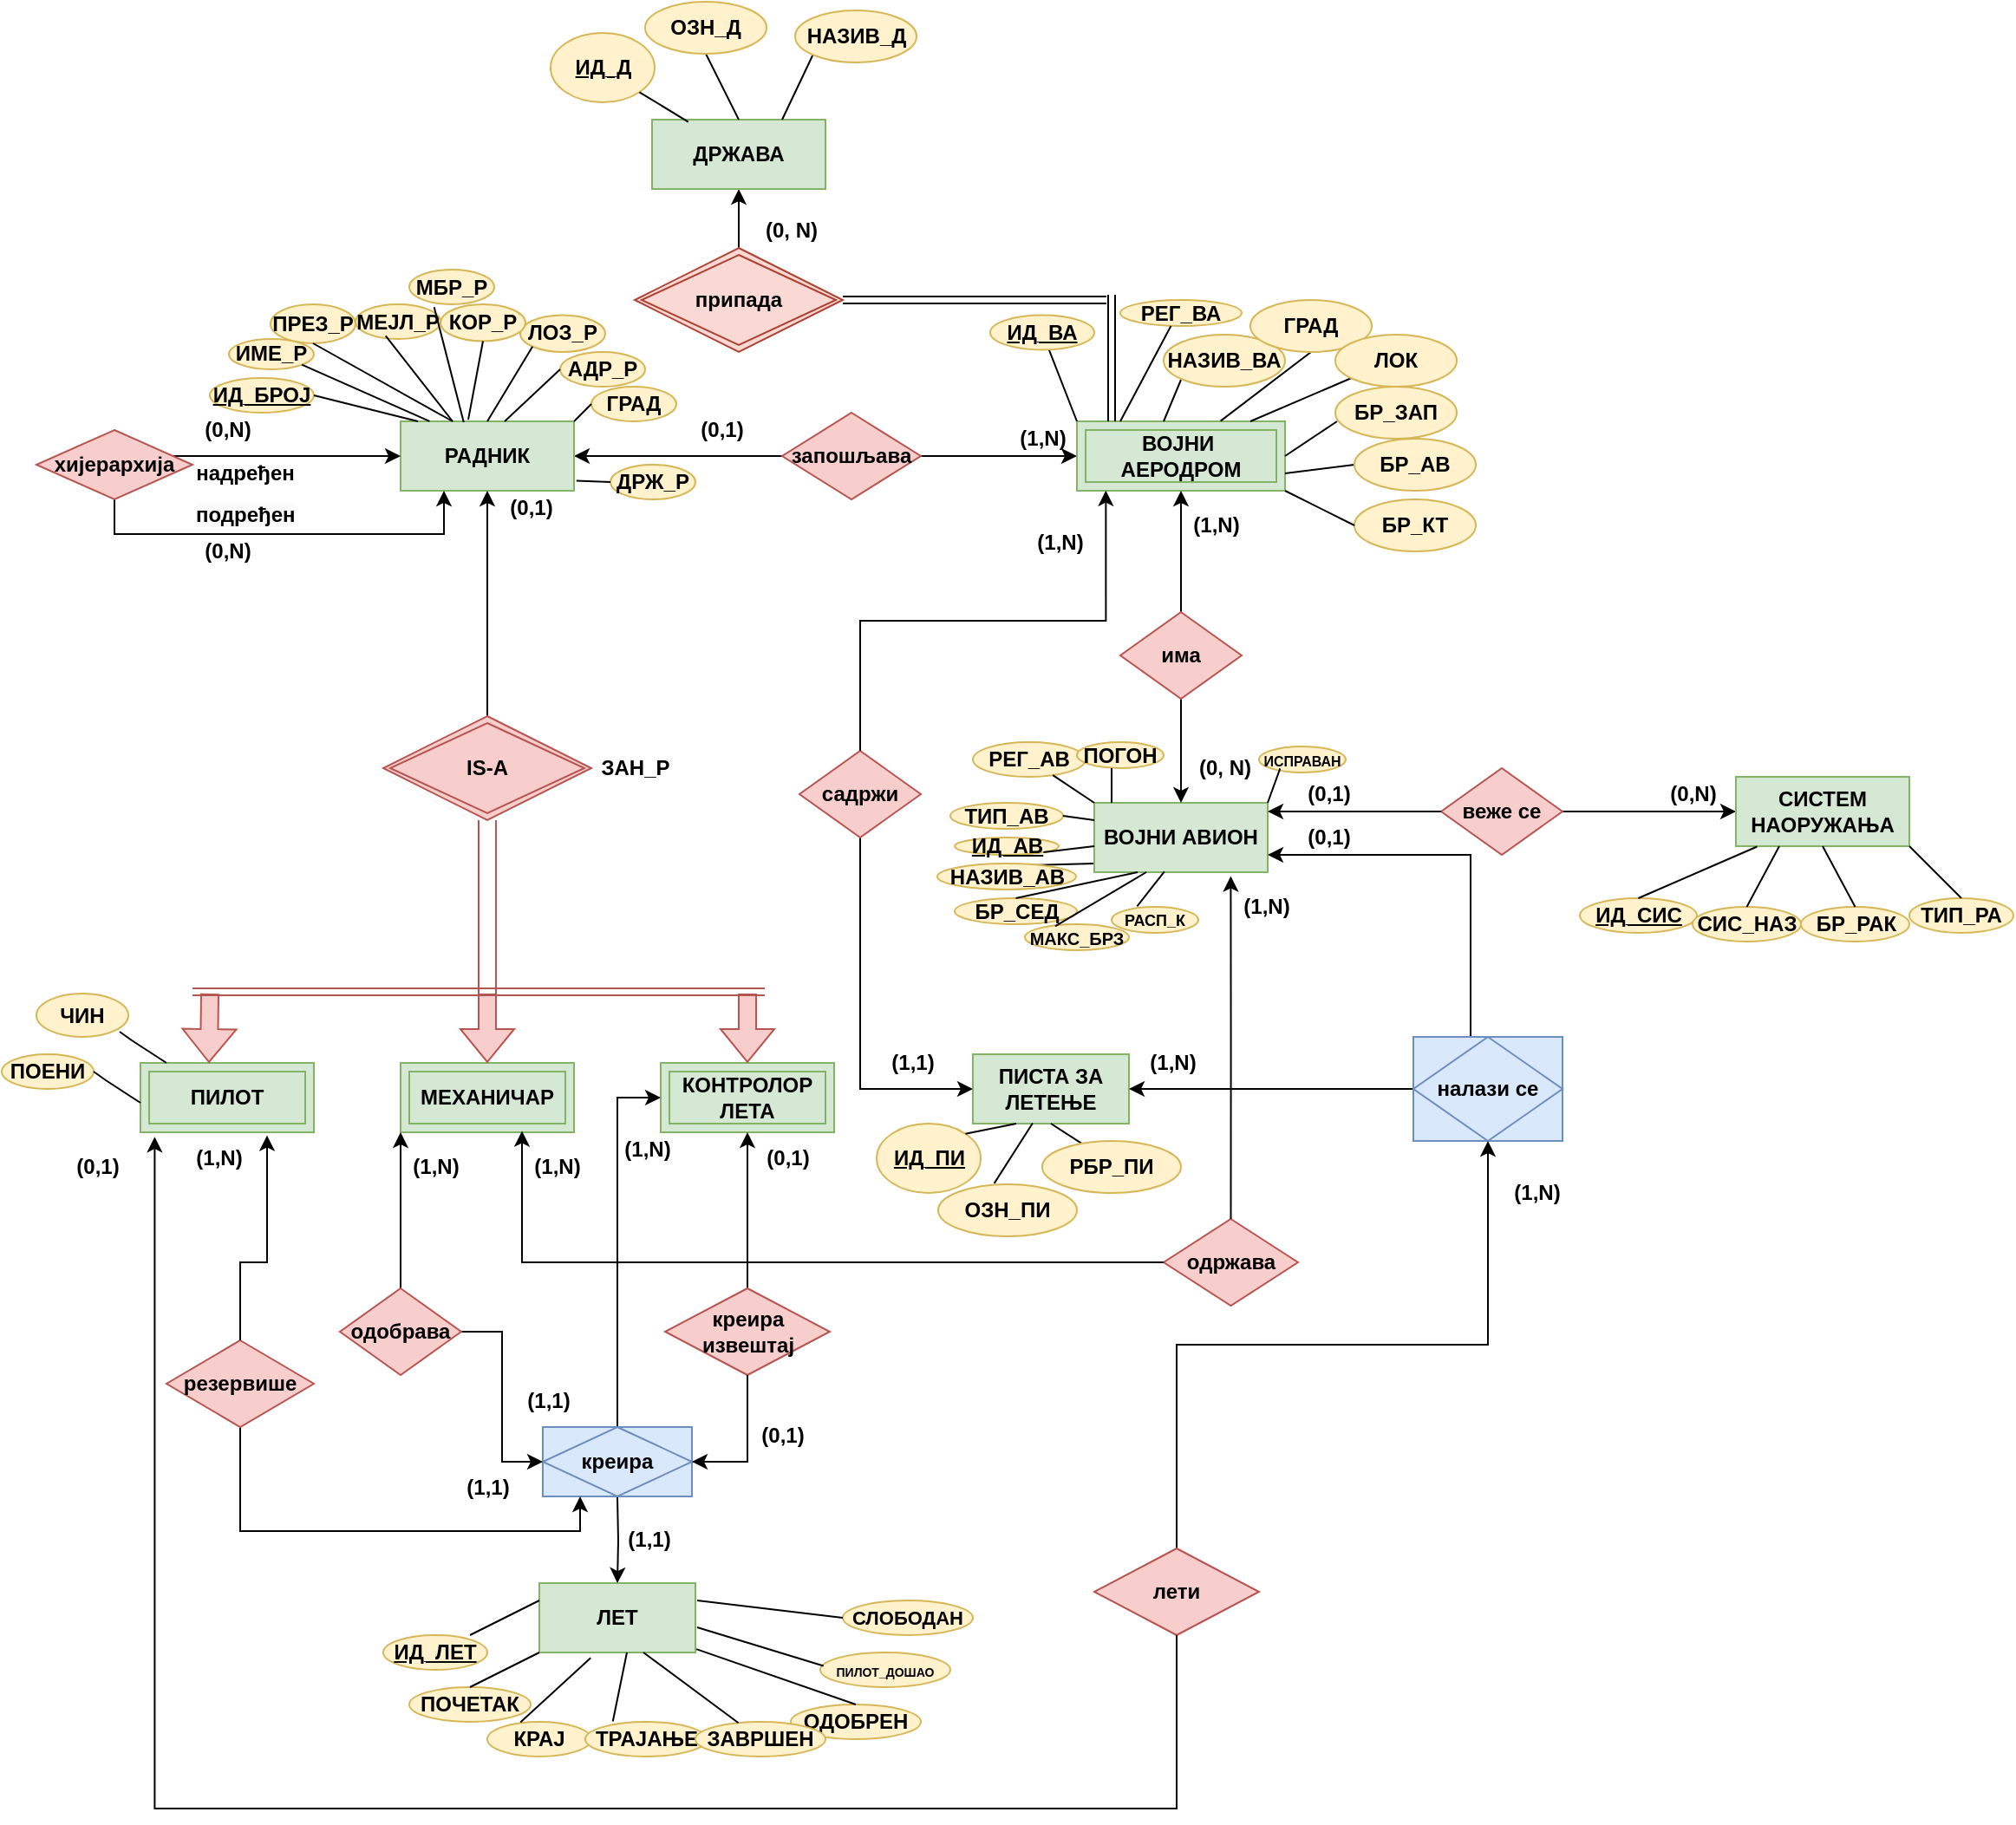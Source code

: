 <mxfile version="22.1.21" type="device">
  <diagram id="C5RBs43oDa-KdzZeNtuy" name="Page-1">
    <mxGraphModel dx="1450" dy="965" grid="0" gridSize="10" guides="1" tooltips="1" connect="1" arrows="1" fold="1" page="0" pageScale="1" pageWidth="827" pageHeight="1169" math="0" shadow="0">
      <root>
        <mxCell id="WIyWlLk6GJQsqaUBKTNV-0" />
        <mxCell id="WIyWlLk6GJQsqaUBKTNV-1" parent="WIyWlLk6GJQsqaUBKTNV-0" />
        <mxCell id="z5ADIsQ5OvQcOoJaIeTt-4" style="edgeStyle=orthogonalEdgeStyle;rounded=0;orthogonalLoop=1;jettySize=auto;html=1;exitX=0.5;exitY=0;exitDx=0;exitDy=0;" parent="WIyWlLk6GJQsqaUBKTNV-1" source="z5ADIsQ5OvQcOoJaIeTt-5" target="z5ADIsQ5OvQcOoJaIeTt-6" edge="1">
          <mxGeometry relative="1" as="geometry" />
        </mxCell>
        <mxCell id="z5ADIsQ5OvQcOoJaIeTt-5" value="&lt;b&gt;припада&lt;/b&gt;" style="shape=rhombus;double=1;perimeter=rhombusPerimeter;whiteSpace=wrap;html=1;align=center;fillColor=#fad9d5;strokeColor=#ae4132;" parent="WIyWlLk6GJQsqaUBKTNV-1" vertex="1">
          <mxGeometry x="-25" y="110" width="120" height="60" as="geometry" />
        </mxCell>
        <mxCell id="z5ADIsQ5OvQcOoJaIeTt-6" value="&lt;b&gt;ДРЖАВА&lt;/b&gt;" style="whiteSpace=wrap;html=1;align=center;fillColor=#d5e8d4;strokeColor=#82b366;" parent="WIyWlLk6GJQsqaUBKTNV-1" vertex="1">
          <mxGeometry x="-15" y="36" width="100" height="40" as="geometry" />
        </mxCell>
        <mxCell id="z5ADIsQ5OvQcOoJaIeTt-7" value="&lt;b&gt;ВОЈНИ&amp;nbsp;&lt;br&gt;АЕРОДРОМ&lt;br&gt;&lt;/b&gt;" style="shape=ext;margin=3;double=1;whiteSpace=wrap;html=1;align=center;fillColor=#d5e8d4;strokeColor=#82b366;" parent="WIyWlLk6GJQsqaUBKTNV-1" vertex="1">
          <mxGeometry x="230" y="210" width="120" height="40" as="geometry" />
        </mxCell>
        <mxCell id="z5ADIsQ5OvQcOoJaIeTt-8" style="edgeStyle=orthogonalEdgeStyle;rounded=0;orthogonalLoop=1;jettySize=auto;html=1;exitX=0.5;exitY=1;exitDx=0;exitDy=0;" parent="WIyWlLk6GJQsqaUBKTNV-1" source="z5ADIsQ5OvQcOoJaIeTt-6" target="z5ADIsQ5OvQcOoJaIeTt-6" edge="1">
          <mxGeometry relative="1" as="geometry" />
        </mxCell>
        <mxCell id="z5ADIsQ5OvQcOoJaIeTt-18" value="" style="line;strokeWidth=1;rotatable=0;dashed=0;labelPosition=right;align=left;verticalAlign=middle;spacingTop=0;spacingLeft=6;points=[];portConstraint=eastwest;" parent="WIyWlLk6GJQsqaUBKTNV-1" vertex="1">
          <mxGeometry x="350" y="195" height="10" as="geometry" />
        </mxCell>
        <mxCell id="z5ADIsQ5OvQcOoJaIeTt-19" value="" style="endArrow=none;html=1;rounded=0;exitX=0;exitY=0;exitDx=0;exitDy=0;" parent="WIyWlLk6GJQsqaUBKTNV-1" source="z5ADIsQ5OvQcOoJaIeTt-7" target="z5ADIsQ5OvQcOoJaIeTt-39" edge="1">
          <mxGeometry relative="1" as="geometry">
            <mxPoint x="240" y="170" as="sourcePoint" />
            <mxPoint x="362.5" y="150" as="targetPoint" />
            <Array as="points" />
          </mxGeometry>
        </mxCell>
        <mxCell id="z5ADIsQ5OvQcOoJaIeTt-20" value="" style="endArrow=none;html=1;rounded=0;" parent="WIyWlLk6GJQsqaUBKTNV-1" edge="1">
          <mxGeometry relative="1" as="geometry">
            <mxPoint x="280" y="210" as="sourcePoint" />
            <mxPoint x="290" y="186" as="targetPoint" />
          </mxGeometry>
        </mxCell>
        <mxCell id="z5ADIsQ5OvQcOoJaIeTt-21" value="" style="endArrow=none;html=1;rounded=0;exitX=0.69;exitY=-0.005;exitDx=0;exitDy=0;exitPerimeter=0;entryX=0.5;entryY=1;entryDx=0;entryDy=0;" parent="WIyWlLk6GJQsqaUBKTNV-1" source="z5ADIsQ5OvQcOoJaIeTt-7" target="z5ADIsQ5OvQcOoJaIeTt-41" edge="1">
          <mxGeometry relative="1" as="geometry">
            <mxPoint x="340.25" y="237.5" as="sourcePoint" />
            <mxPoint x="380" y="170" as="targetPoint" />
          </mxGeometry>
        </mxCell>
        <mxCell id="z5ADIsQ5OvQcOoJaIeTt-28" value="&lt;b&gt;(0, N)&lt;/b&gt;" style="text;html=1;align=center;verticalAlign=middle;resizable=0;points=[];autosize=1;strokeColor=none;fillColor=none;" parent="WIyWlLk6GJQsqaUBKTNV-1" vertex="1">
          <mxGeometry x="40" y="90" width="50" height="20" as="geometry" />
        </mxCell>
        <mxCell id="z5ADIsQ5OvQcOoJaIeTt-30" value="" style="endArrow=none;html=1;rounded=0;exitX=0.75;exitY=0;exitDx=0;exitDy=0;entryX=0;entryY=1;entryDx=0;entryDy=0;" parent="WIyWlLk6GJQsqaUBKTNV-1" source="z5ADIsQ5OvQcOoJaIeTt-6" target="cBh-ZgFFQSo1aqE9y5o9-40" edge="1">
          <mxGeometry relative="1" as="geometry">
            <mxPoint x="20" y="-60" as="sourcePoint" />
            <mxPoint x="60" y="-70" as="targetPoint" />
          </mxGeometry>
        </mxCell>
        <mxCell id="z5ADIsQ5OvQcOoJaIeTt-33" value="" style="endArrow=none;html=1;rounded=0;" parent="WIyWlLk6GJQsqaUBKTNV-1" edge="1">
          <mxGeometry relative="1" as="geometry">
            <mxPoint x="330" y="210" as="sourcePoint" />
            <mxPoint x="400" y="180" as="targetPoint" />
          </mxGeometry>
        </mxCell>
        <mxCell id="z5ADIsQ5OvQcOoJaIeTt-34" value="" style="endArrow=none;html=1;rounded=0;exitX=1;exitY=0.75;exitDx=0;exitDy=0;entryX=0;entryY=0.5;entryDx=0;entryDy=0;" parent="WIyWlLk6GJQsqaUBKTNV-1" source="z5ADIsQ5OvQcOoJaIeTt-7" target="z5ADIsQ5OvQcOoJaIeTt-44" edge="1">
          <mxGeometry relative="1" as="geometry">
            <mxPoint x="318.75" y="270" as="sourcePoint" />
            <mxPoint x="380" y="330" as="targetPoint" />
          </mxGeometry>
        </mxCell>
        <mxCell id="z5ADIsQ5OvQcOoJaIeTt-35" value="" style="endArrow=none;html=1;rounded=0;entryX=0;entryY=0.75;entryDx=0;entryDy=0;exitX=0.325;exitY=0.12;exitDx=0;exitDy=0;exitPerimeter=0;" parent="WIyWlLk6GJQsqaUBKTNV-1" source="z5ADIsQ5OvQcOoJaIeTt-67" edge="1">
          <mxGeometry relative="1" as="geometry">
            <mxPoint x="250" y="505" as="sourcePoint" />
            <mxPoint x="240" y="465" as="targetPoint" />
          </mxGeometry>
        </mxCell>
        <mxCell id="z5ADIsQ5OvQcOoJaIeTt-37" value="" style="endArrow=none;html=1;rounded=0;exitX=0.5;exitY=0;exitDx=0;exitDy=0;entryX=0.5;entryY=1;entryDx=0;entryDy=0;" parent="WIyWlLk6GJQsqaUBKTNV-1" source="z5ADIsQ5OvQcOoJaIeTt-6" target="z5ADIsQ5OvQcOoJaIeTt-38" edge="1">
          <mxGeometry relative="1" as="geometry">
            <mxPoint x="-35" y="-50" as="sourcePoint" />
            <mxPoint y="-70" as="targetPoint" />
          </mxGeometry>
        </mxCell>
        <mxCell id="z5ADIsQ5OvQcOoJaIeTt-38" value="&lt;b&gt;ОЗН_Д&lt;/b&gt;" style="ellipse;whiteSpace=wrap;html=1;align=center;fillColor=#fff2cc;strokeColor=#d6b656;" parent="WIyWlLk6GJQsqaUBKTNV-1" vertex="1">
          <mxGeometry x="-19" y="-32" width="70" height="30" as="geometry" />
        </mxCell>
        <mxCell id="z5ADIsQ5OvQcOoJaIeTt-39" value="&lt;b&gt;ИД_ВА&lt;/b&gt;" style="ellipse;whiteSpace=wrap;html=1;align=center;fontStyle=4;fillColor=#fff2cc;strokeColor=#d6b656;" parent="WIyWlLk6GJQsqaUBKTNV-1" vertex="1">
          <mxGeometry x="180" y="148.75" width="60" height="20" as="geometry" />
        </mxCell>
        <mxCell id="z5ADIsQ5OvQcOoJaIeTt-40" value="&lt;b&gt;НАЗИВ_ВА&lt;/b&gt;" style="ellipse;whiteSpace=wrap;html=1;align=center;fillColor=#fff2cc;strokeColor=#d6b656;" parent="WIyWlLk6GJQsqaUBKTNV-1" vertex="1">
          <mxGeometry x="280" y="160" width="70" height="30" as="geometry" />
        </mxCell>
        <mxCell id="z5ADIsQ5OvQcOoJaIeTt-41" value="&lt;b&gt;ГРАД&lt;/b&gt;" style="ellipse;whiteSpace=wrap;html=1;align=center;fillColor=#fff2cc;strokeColor=#d6b656;" parent="WIyWlLk6GJQsqaUBKTNV-1" vertex="1">
          <mxGeometry x="330" y="140" width="70" height="30" as="geometry" />
        </mxCell>
        <mxCell id="z5ADIsQ5OvQcOoJaIeTt-42" value="&lt;b&gt;ЛОК&lt;/b&gt;" style="ellipse;whiteSpace=wrap;html=1;align=center;fillColor=#fff2cc;strokeColor=#d6b656;" parent="WIyWlLk6GJQsqaUBKTNV-1" vertex="1">
          <mxGeometry x="379" y="160" width="70" height="30" as="geometry" />
        </mxCell>
        <mxCell id="z5ADIsQ5OvQcOoJaIeTt-43" value="&lt;b&gt;БР_ЗАП&lt;/b&gt;" style="ellipse;whiteSpace=wrap;html=1;align=center;fillColor=#fff2cc;strokeColor=#d6b656;" parent="WIyWlLk6GJQsqaUBKTNV-1" vertex="1">
          <mxGeometry x="379" y="190" width="70" height="30" as="geometry" />
        </mxCell>
        <mxCell id="z5ADIsQ5OvQcOoJaIeTt-44" value="&lt;b&gt;БР_АВ&lt;/b&gt;" style="ellipse;whiteSpace=wrap;html=1;align=center;fillColor=#fff2cc;strokeColor=#d6b656;" parent="WIyWlLk6GJQsqaUBKTNV-1" vertex="1">
          <mxGeometry x="390" y="220" width="70" height="30" as="geometry" />
        </mxCell>
        <mxCell id="z5ADIsQ5OvQcOoJaIeTt-45" value="&lt;b&gt;БР_КТ&lt;/b&gt;" style="ellipse;whiteSpace=wrap;html=1;align=center;fillColor=#fff2cc;strokeColor=#d6b656;" parent="WIyWlLk6GJQsqaUBKTNV-1" vertex="1">
          <mxGeometry x="390" y="255" width="70" height="30" as="geometry" />
        </mxCell>
        <mxCell id="z5ADIsQ5OvQcOoJaIeTt-48" value="" style="endArrow=none;html=1;rounded=0;exitX=1;exitY=1;exitDx=0;exitDy=0;entryX=0;entryY=0.5;entryDx=0;entryDy=0;" parent="WIyWlLk6GJQsqaUBKTNV-1" source="z5ADIsQ5OvQcOoJaIeTt-7" target="z5ADIsQ5OvQcOoJaIeTt-45" edge="1">
          <mxGeometry relative="1" as="geometry">
            <mxPoint x="360" y="250" as="sourcePoint" />
            <mxPoint x="400" y="245" as="targetPoint" />
          </mxGeometry>
        </mxCell>
        <mxCell id="z5ADIsQ5OvQcOoJaIeTt-50" value="&lt;b&gt;ВОЈНИ АВИОН&lt;br&gt;&lt;/b&gt;" style="whiteSpace=wrap;html=1;align=center;fillColor=#d5e8d4;strokeColor=#82b366;" parent="WIyWlLk6GJQsqaUBKTNV-1" vertex="1">
          <mxGeometry x="240" y="430" width="100" height="40" as="geometry" />
        </mxCell>
        <mxCell id="z5ADIsQ5OvQcOoJaIeTt-52" style="edgeStyle=orthogonalEdgeStyle;rounded=0;orthogonalLoop=1;jettySize=auto;html=1;exitX=0.5;exitY=0;exitDx=0;exitDy=0;entryX=0.5;entryY=1;entryDx=0;entryDy=0;" parent="WIyWlLk6GJQsqaUBKTNV-1" source="z5ADIsQ5OvQcOoJaIeTt-51" target="z5ADIsQ5OvQcOoJaIeTt-7" edge="1">
          <mxGeometry relative="1" as="geometry" />
        </mxCell>
        <mxCell id="z5ADIsQ5OvQcOoJaIeTt-53" style="edgeStyle=orthogonalEdgeStyle;rounded=0;orthogonalLoop=1;jettySize=auto;html=1;exitX=0.5;exitY=1;exitDx=0;exitDy=0;entryX=0.5;entryY=0;entryDx=0;entryDy=0;" parent="WIyWlLk6GJQsqaUBKTNV-1" source="z5ADIsQ5OvQcOoJaIeTt-51" target="z5ADIsQ5OvQcOoJaIeTt-50" edge="1">
          <mxGeometry relative="1" as="geometry" />
        </mxCell>
        <mxCell id="z5ADIsQ5OvQcOoJaIeTt-51" value="&lt;b&gt;има&lt;/b&gt;" style="shape=rhombus;perimeter=rhombusPerimeter;whiteSpace=wrap;html=1;align=center;fillColor=#f8cecc;strokeColor=#b85450;" parent="WIyWlLk6GJQsqaUBKTNV-1" vertex="1">
          <mxGeometry x="255" y="320" width="70" height="50" as="geometry" />
        </mxCell>
        <mxCell id="z5ADIsQ5OvQcOoJaIeTt-54" value="&lt;b&gt;(1,N)&lt;/b&gt;" style="text;html=1;align=center;verticalAlign=middle;resizable=0;points=[];autosize=1;strokeColor=none;fillColor=none;" parent="WIyWlLk6GJQsqaUBKTNV-1" vertex="1">
          <mxGeometry x="290" y="260" width="40" height="20" as="geometry" />
        </mxCell>
        <mxCell id="z5ADIsQ5OvQcOoJaIeTt-55" value="&lt;b&gt;(0, N)&lt;/b&gt;" style="text;html=1;align=center;verticalAlign=middle;resizable=0;points=[];autosize=1;strokeColor=none;fillColor=none;" parent="WIyWlLk6GJQsqaUBKTNV-1" vertex="1">
          <mxGeometry x="290" y="400" width="50" height="20" as="geometry" />
        </mxCell>
        <mxCell id="z5ADIsQ5OvQcOoJaIeTt-60" style="edgeStyle=orthogonalEdgeStyle;rounded=0;orthogonalLoop=1;jettySize=auto;html=1;exitX=1;exitY=0.5;exitDx=0;exitDy=0;entryX=0;entryY=0.5;entryDx=0;entryDy=0;" parent="WIyWlLk6GJQsqaUBKTNV-1" source="z5ADIsQ5OvQcOoJaIeTt-56" target="z5ADIsQ5OvQcOoJaIeTt-59" edge="1">
          <mxGeometry relative="1" as="geometry" />
        </mxCell>
        <mxCell id="z5ADIsQ5OvQcOoJaIeTt-56" value="&lt;b&gt;веже се&lt;/b&gt;" style="shape=rhombus;perimeter=rhombusPerimeter;whiteSpace=wrap;html=1;align=center;fillColor=#f8cecc;strokeColor=#b85450;" parent="WIyWlLk6GJQsqaUBKTNV-1" vertex="1">
          <mxGeometry x="440" y="410" width="70" height="50" as="geometry" />
        </mxCell>
        <mxCell id="z5ADIsQ5OvQcOoJaIeTt-58" value="&lt;b&gt;(0,1)&lt;/b&gt;" style="text;html=1;align=center;verticalAlign=middle;resizable=0;points=[];autosize=1;strokeColor=none;fillColor=none;" parent="WIyWlLk6GJQsqaUBKTNV-1" vertex="1">
          <mxGeometry x="350" y="410" width="50" height="30" as="geometry" />
        </mxCell>
        <mxCell id="z5ADIsQ5OvQcOoJaIeTt-59" value="&lt;b&gt;СИСТЕМ НАОРУЖАЊА&lt;br&gt;&lt;/b&gt;" style="whiteSpace=wrap;html=1;align=center;fillColor=#d5e8d4;strokeColor=#82b366;" parent="WIyWlLk6GJQsqaUBKTNV-1" vertex="1">
          <mxGeometry x="610" y="415" width="100" height="40" as="geometry" />
        </mxCell>
        <mxCell id="z5ADIsQ5OvQcOoJaIeTt-61" value="&lt;b&gt;(0,N)&lt;/b&gt;" style="text;html=1;align=center;verticalAlign=middle;resizable=0;points=[];autosize=1;strokeColor=none;fillColor=none;" parent="WIyWlLk6GJQsqaUBKTNV-1" vertex="1">
          <mxGeometry x="560" y="410" width="50" height="30" as="geometry" />
        </mxCell>
        <mxCell id="z5ADIsQ5OvQcOoJaIeTt-66" value="&lt;b&gt;ИД_АВ&lt;/b&gt;" style="ellipse;whiteSpace=wrap;html=1;align=center;fontStyle=4;fillColor=#fff2cc;strokeColor=#d6b656;" parent="WIyWlLk6GJQsqaUBKTNV-1" vertex="1">
          <mxGeometry x="159.5" y="450" width="60" height="10" as="geometry" />
        </mxCell>
        <mxCell id="z5ADIsQ5OvQcOoJaIeTt-67" value="&lt;b&gt;НАЗИВ_АВ&lt;/b&gt;" style="ellipse;whiteSpace=wrap;html=1;align=center;fillColor=#fff2cc;strokeColor=#d6b656;" parent="WIyWlLk6GJQsqaUBKTNV-1" vertex="1">
          <mxGeometry x="149.5" y="465" width="80" height="15" as="geometry" />
        </mxCell>
        <mxCell id="z5ADIsQ5OvQcOoJaIeTt-68" value="&lt;b&gt;ТИП_АВ&lt;/b&gt;" style="ellipse;whiteSpace=wrap;html=1;align=center;fillColor=#fff2cc;strokeColor=#d6b656;" parent="WIyWlLk6GJQsqaUBKTNV-1" vertex="1">
          <mxGeometry x="157" y="430" width="65" height="15" as="geometry" />
        </mxCell>
        <mxCell id="z5ADIsQ5OvQcOoJaIeTt-69" value="&lt;b&gt;БР_СЕД&lt;/b&gt;" style="ellipse;whiteSpace=wrap;html=1;align=center;fillColor=#fff2cc;strokeColor=#d6b656;" parent="WIyWlLk6GJQsqaUBKTNV-1" vertex="1">
          <mxGeometry x="159.5" y="485" width="70.5" height="15" as="geometry" />
        </mxCell>
        <mxCell id="z5ADIsQ5OvQcOoJaIeTt-70" value="" style="endArrow=none;html=1;rounded=0;entryX=0;entryY=0.5;entryDx=0;entryDy=0;exitX=1;exitY=1;exitDx=0;exitDy=0;" parent="WIyWlLk6GJQsqaUBKTNV-1" source="z5ADIsQ5OvQcOoJaIeTt-66" edge="1">
          <mxGeometry relative="1" as="geometry">
            <mxPoint x="240" y="495" as="sourcePoint" />
            <mxPoint x="240" y="455" as="targetPoint" />
          </mxGeometry>
        </mxCell>
        <mxCell id="z5ADIsQ5OvQcOoJaIeTt-72" value="" style="endArrow=none;html=1;rounded=0;entryX=0.25;entryY=1;entryDx=0;entryDy=0;exitX=0.5;exitY=0;exitDx=0;exitDy=0;" parent="WIyWlLk6GJQsqaUBKTNV-1" source="z5ADIsQ5OvQcOoJaIeTt-69" target="z5ADIsQ5OvQcOoJaIeTt-50" edge="1">
          <mxGeometry relative="1" as="geometry">
            <mxPoint x="326" y="494" as="sourcePoint" />
            <mxPoint x="275" y="480" as="targetPoint" />
          </mxGeometry>
        </mxCell>
        <mxCell id="z5ADIsQ5OvQcOoJaIeTt-73" value="&lt;b&gt;ИД_СИС&lt;/b&gt;" style="ellipse;whiteSpace=wrap;html=1;align=center;fontStyle=4;fillColor=#fff2cc;strokeColor=#d6b656;" parent="WIyWlLk6GJQsqaUBKTNV-1" vertex="1">
          <mxGeometry x="520" y="485" width="67.5" height="20" as="geometry" />
        </mxCell>
        <mxCell id="z5ADIsQ5OvQcOoJaIeTt-74" value="&lt;b&gt;БР_РАК&lt;/b&gt;" style="ellipse;whiteSpace=wrap;html=1;align=center;fillColor=#fff2cc;strokeColor=#d6b656;" parent="WIyWlLk6GJQsqaUBKTNV-1" vertex="1">
          <mxGeometry x="647.5" y="490" width="62.5" height="20" as="geometry" />
        </mxCell>
        <mxCell id="z5ADIsQ5OvQcOoJaIeTt-76" value="&lt;b&gt;ТИП_РА&lt;/b&gt;" style="ellipse;whiteSpace=wrap;html=1;align=center;fillColor=#fff2cc;strokeColor=#d6b656;" parent="WIyWlLk6GJQsqaUBKTNV-1" vertex="1">
          <mxGeometry x="710" y="485" width="60" height="20" as="geometry" />
        </mxCell>
        <mxCell id="z5ADIsQ5OvQcOoJaIeTt-83" style="edgeStyle=orthogonalEdgeStyle;rounded=0;orthogonalLoop=1;jettySize=auto;html=1;" parent="WIyWlLk6GJQsqaUBKTNV-1" source="z5ADIsQ5OvQcOoJaIeTt-81" target="z5ADIsQ5OvQcOoJaIeTt-7" edge="1">
          <mxGeometry relative="1" as="geometry" />
        </mxCell>
        <mxCell id="z5ADIsQ5OvQcOoJaIeTt-84" style="edgeStyle=orthogonalEdgeStyle;rounded=0;orthogonalLoop=1;jettySize=auto;html=1;exitX=0;exitY=0.5;exitDx=0;exitDy=0;entryX=1;entryY=0.5;entryDx=0;entryDy=0;" parent="WIyWlLk6GJQsqaUBKTNV-1" source="z5ADIsQ5OvQcOoJaIeTt-81" target="z5ADIsQ5OvQcOoJaIeTt-82" edge="1">
          <mxGeometry relative="1" as="geometry" />
        </mxCell>
        <mxCell id="z5ADIsQ5OvQcOoJaIeTt-81" value="&lt;b&gt;запошљава&lt;/b&gt;" style="shape=rhombus;perimeter=rhombusPerimeter;whiteSpace=wrap;html=1;align=center;fillColor=#f8cecc;strokeColor=#b85450;" parent="WIyWlLk6GJQsqaUBKTNV-1" vertex="1">
          <mxGeometry x="60" y="205" width="80" height="50" as="geometry" />
        </mxCell>
        <mxCell id="z5ADIsQ5OvQcOoJaIeTt-82" value="&lt;b&gt;РАДНИК&lt;br&gt;&lt;/b&gt;" style="whiteSpace=wrap;html=1;align=center;fillColor=#d5e8d4;strokeColor=#82b366;" parent="WIyWlLk6GJQsqaUBKTNV-1" vertex="1">
          <mxGeometry x="-160" y="210" width="100" height="40" as="geometry" />
        </mxCell>
        <mxCell id="z5ADIsQ5OvQcOoJaIeTt-86" value="&lt;b&gt;(0,N)&lt;/b&gt;" style="text;html=1;align=center;verticalAlign=middle;resizable=0;points=[];autosize=1;strokeColor=none;fillColor=none;" parent="WIyWlLk6GJQsqaUBKTNV-1" vertex="1">
          <mxGeometry x="-285" y="200" width="50" height="30" as="geometry" />
        </mxCell>
        <mxCell id="z5ADIsQ5OvQcOoJaIeTt-87" value="&lt;b&gt;(0,1)&lt;/b&gt;" style="text;html=1;align=center;verticalAlign=middle;resizable=0;points=[];autosize=1;strokeColor=none;fillColor=none;" parent="WIyWlLk6GJQsqaUBKTNV-1" vertex="1">
          <mxGeometry y="200" width="50" height="30" as="geometry" />
        </mxCell>
        <mxCell id="z5ADIsQ5OvQcOoJaIeTt-90" style="edgeStyle=orthogonalEdgeStyle;rounded=0;orthogonalLoop=1;jettySize=auto;html=1;exitX=0.5;exitY=0;exitDx=0;exitDy=0;entryX=0;entryY=0.5;entryDx=0;entryDy=0;" parent="WIyWlLk6GJQsqaUBKTNV-1" target="z5ADIsQ5OvQcOoJaIeTt-82" edge="1">
          <mxGeometry relative="1" as="geometry">
            <mxPoint x="-325" y="225" as="sourcePoint" />
            <mxPoint x="-135" y="220" as="targetPoint" />
            <Array as="points">
              <mxPoint x="-325" y="230" />
            </Array>
          </mxGeometry>
        </mxCell>
        <mxCell id="z5ADIsQ5OvQcOoJaIeTt-178" style="edgeStyle=orthogonalEdgeStyle;rounded=0;orthogonalLoop=1;jettySize=auto;html=1;exitX=0.5;exitY=1;exitDx=0;exitDy=0;entryX=0.25;entryY=1;entryDx=0;entryDy=0;" parent="WIyWlLk6GJQsqaUBKTNV-1" source="z5ADIsQ5OvQcOoJaIeTt-88" target="z5ADIsQ5OvQcOoJaIeTt-82" edge="1">
          <mxGeometry relative="1" as="geometry" />
        </mxCell>
        <mxCell id="z5ADIsQ5OvQcOoJaIeTt-88" value="&lt;b&gt;хијерархија&lt;/b&gt;" style="shape=rhombus;perimeter=rhombusPerimeter;whiteSpace=wrap;html=1;align=center;fillColor=#f8cecc;strokeColor=#b85450;" parent="WIyWlLk6GJQsqaUBKTNV-1" vertex="1">
          <mxGeometry x="-370" y="215" width="90" height="40" as="geometry" />
        </mxCell>
        <mxCell id="z5ADIsQ5OvQcOoJaIeTt-91" value="&lt;b&gt;надређен&lt;/b&gt;" style="text;html=1;align=center;verticalAlign=middle;resizable=0;points=[];autosize=1;strokeColor=none;fillColor=none;" parent="WIyWlLk6GJQsqaUBKTNV-1" vertex="1">
          <mxGeometry x="-285" y="230" width="70" height="20" as="geometry" />
        </mxCell>
        <mxCell id="z5ADIsQ5OvQcOoJaIeTt-93" value="&lt;b style=&quot;border-color: var(--border-color); color: rgb(0, 0, 0); font-family: Helvetica; font-size: 12px; font-style: normal; font-variant-ligatures: normal; font-variant-caps: normal; letter-spacing: normal; orphans: 2; text-align: center; text-indent: 0px; text-transform: none; widows: 2; word-spacing: 0px; -webkit-text-stroke-width: 0px; background-color: rgb(251, 251, 251); text-decoration-thickness: initial; text-decoration-style: initial; text-decoration-color: initial;&quot;&gt;подређен&lt;/b&gt;" style="text;whiteSpace=wrap;html=1;" parent="WIyWlLk6GJQsqaUBKTNV-1" vertex="1">
          <mxGeometry x="-280" y="250" width="60" height="10" as="geometry" />
        </mxCell>
        <mxCell id="z5ADIsQ5OvQcOoJaIeTt-94" value="&lt;b&gt;(1,N)&lt;/b&gt;" style="text;html=1;align=center;verticalAlign=middle;resizable=0;points=[];autosize=1;strokeColor=none;fillColor=none;" parent="WIyWlLk6GJQsqaUBKTNV-1" vertex="1">
          <mxGeometry x="190" y="210" width="40" height="20" as="geometry" />
        </mxCell>
        <mxCell id="z5ADIsQ5OvQcOoJaIeTt-109" style="edgeStyle=orthogonalEdgeStyle;rounded=0;orthogonalLoop=1;jettySize=auto;html=1;exitX=0.5;exitY=0;exitDx=0;exitDy=0;entryX=0.5;entryY=1;entryDx=0;entryDy=0;" parent="WIyWlLk6GJQsqaUBKTNV-1" source="z5ADIsQ5OvQcOoJaIeTt-98" target="z5ADIsQ5OvQcOoJaIeTt-82" edge="1">
          <mxGeometry relative="1" as="geometry" />
        </mxCell>
        <mxCell id="z5ADIsQ5OvQcOoJaIeTt-98" value="&lt;b&gt;IS-A&lt;/b&gt;" style="shape=rhombus;double=1;perimeter=rhombusPerimeter;whiteSpace=wrap;html=1;align=center;fillColor=#f8cecc;strokeColor=#b85450;" parent="WIyWlLk6GJQsqaUBKTNV-1" vertex="1">
          <mxGeometry x="-170" y="380" width="120" height="60" as="geometry" />
        </mxCell>
        <mxCell id="z5ADIsQ5OvQcOoJaIeTt-99" value="&lt;b&gt;ПИЛОТ&lt;/b&gt;" style="shape=ext;margin=3;double=1;whiteSpace=wrap;html=1;align=center;fillColor=#d5e8d4;strokeColor=#82b366;" parent="WIyWlLk6GJQsqaUBKTNV-1" vertex="1">
          <mxGeometry x="-310" y="580" width="100" height="40" as="geometry" />
        </mxCell>
        <mxCell id="z5ADIsQ5OvQcOoJaIeTt-100" value="&lt;b&gt;МЕХАНИЧАР&lt;/b&gt;" style="shape=ext;margin=3;double=1;whiteSpace=wrap;html=1;align=center;fillColor=#d5e8d4;strokeColor=#82b366;" parent="WIyWlLk6GJQsqaUBKTNV-1" vertex="1">
          <mxGeometry x="-160" y="580" width="100" height="40" as="geometry" />
        </mxCell>
        <mxCell id="z5ADIsQ5OvQcOoJaIeTt-101" value="&lt;b&gt;КОНТРОЛОР&lt;br&gt;ЛЕТА&lt;br&gt;&lt;/b&gt;" style="shape=ext;margin=3;double=1;whiteSpace=wrap;html=1;align=center;fillColor=#d5e8d4;strokeColor=#82b366;" parent="WIyWlLk6GJQsqaUBKTNV-1" vertex="1">
          <mxGeometry x="-10" y="580" width="100" height="40" as="geometry" />
        </mxCell>
        <mxCell id="z5ADIsQ5OvQcOoJaIeTt-102" value="&lt;b&gt;ЗАН_Р&lt;/b&gt;" style="text;html=1;align=center;verticalAlign=middle;resizable=0;points=[];autosize=1;strokeColor=none;fillColor=none;" parent="WIyWlLk6GJQsqaUBKTNV-1" vertex="1">
          <mxGeometry x="-50" y="400" width="50" height="20" as="geometry" />
        </mxCell>
        <mxCell id="z5ADIsQ5OvQcOoJaIeTt-103" value="" style="shape=flexArrow;endArrow=classic;html=1;rounded=0;fillColor=#f8cecc;strokeColor=#b85450;" parent="WIyWlLk6GJQsqaUBKTNV-1" target="z5ADIsQ5OvQcOoJaIeTt-100" edge="1">
          <mxGeometry width="50" height="50" relative="1" as="geometry">
            <mxPoint x="-110" y="540" as="sourcePoint" />
            <mxPoint x="-60" y="600" as="targetPoint" />
          </mxGeometry>
        </mxCell>
        <mxCell id="z5ADIsQ5OvQcOoJaIeTt-104" value="" style="shape=flexArrow;endArrow=classic;html=1;rounded=0;fillColor=#f8cecc;strokeColor=#b85450;" parent="WIyWlLk6GJQsqaUBKTNV-1" edge="1">
          <mxGeometry width="50" height="50" relative="1" as="geometry">
            <mxPoint x="-270" y="540" as="sourcePoint" />
            <mxPoint x="-270.5" y="580" as="targetPoint" />
          </mxGeometry>
        </mxCell>
        <mxCell id="z5ADIsQ5OvQcOoJaIeTt-105" value="" style="shape=flexArrow;endArrow=classic;html=1;rounded=0;entryX=0.5;entryY=0;entryDx=0;entryDy=0;fillColor=#f8cecc;strokeColor=#b85450;" parent="WIyWlLk6GJQsqaUBKTNV-1" target="z5ADIsQ5OvQcOoJaIeTt-101" edge="1">
          <mxGeometry width="50" height="50" relative="1" as="geometry">
            <mxPoint x="40" y="540" as="sourcePoint" />
            <mxPoint x="70" y="540" as="targetPoint" />
          </mxGeometry>
        </mxCell>
        <mxCell id="z5ADIsQ5OvQcOoJaIeTt-106" value="" style="shape=link;html=1;rounded=0;fillColor=#f8cecc;strokeColor=#b85450;" parent="WIyWlLk6GJQsqaUBKTNV-1" edge="1">
          <mxGeometry width="100" relative="1" as="geometry">
            <mxPoint x="-280" y="539" as="sourcePoint" />
            <mxPoint x="50" y="539" as="targetPoint" />
          </mxGeometry>
        </mxCell>
        <mxCell id="z5ADIsQ5OvQcOoJaIeTt-107" value="" style="shape=link;html=1;rounded=0;exitX=0.5;exitY=1;exitDx=0;exitDy=0;width=-10;fillColor=#f8cecc;strokeColor=#b85450;" parent="WIyWlLk6GJQsqaUBKTNV-1" source="z5ADIsQ5OvQcOoJaIeTt-98" edge="1">
          <mxGeometry width="100" relative="1" as="geometry">
            <mxPoint x="-140" y="430" as="sourcePoint" />
            <mxPoint x="-110" y="540" as="targetPoint" />
          </mxGeometry>
        </mxCell>
        <mxCell id="z5ADIsQ5OvQcOoJaIeTt-111" value="&lt;b&gt;(0,1)&lt;/b&gt;" style="text;html=1;align=center;verticalAlign=middle;resizable=0;points=[];autosize=1;strokeColor=none;fillColor=none;" parent="WIyWlLk6GJQsqaUBKTNV-1" vertex="1">
          <mxGeometry x="-110" y="245" width="50" height="30" as="geometry" />
        </mxCell>
        <mxCell id="z5ADIsQ5OvQcOoJaIeTt-112" value="&lt;b&gt;ПОЕНИ&lt;/b&gt;" style="ellipse;whiteSpace=wrap;html=1;align=center;fillColor=#fff2cc;strokeColor=#d6b656;" parent="WIyWlLk6GJQsqaUBKTNV-1" vertex="1">
          <mxGeometry x="-390" y="575" width="53" height="20" as="geometry" />
        </mxCell>
        <mxCell id="z5ADIsQ5OvQcOoJaIeTt-114" value="&lt;b&gt;ПИСТА ЗА ЛЕТЕЊЕ&lt;br&gt;&lt;/b&gt;" style="whiteSpace=wrap;html=1;align=center;fillColor=#d5e8d4;strokeColor=#82b366;" parent="WIyWlLk6GJQsqaUBKTNV-1" vertex="1">
          <mxGeometry x="170" y="575" width="90" height="40" as="geometry" />
        </mxCell>
        <mxCell id="z5ADIsQ5OvQcOoJaIeTt-257" style="edgeStyle=orthogonalEdgeStyle;rounded=0;orthogonalLoop=1;jettySize=auto;html=1;exitX=0.5;exitY=1;exitDx=0;exitDy=0;entryX=0;entryY=0.5;entryDx=0;entryDy=0;" parent="WIyWlLk6GJQsqaUBKTNV-1" source="z5ADIsQ5OvQcOoJaIeTt-115" target="z5ADIsQ5OvQcOoJaIeTt-114" edge="1">
          <mxGeometry relative="1" as="geometry" />
        </mxCell>
        <mxCell id="z5ADIsQ5OvQcOoJaIeTt-115" value="&lt;b&gt;садржи&lt;/b&gt;" style="shape=rhombus;perimeter=rhombusPerimeter;whiteSpace=wrap;html=1;align=center;fillColor=#f8cecc;strokeColor=#b85450;" parent="WIyWlLk6GJQsqaUBKTNV-1" vertex="1">
          <mxGeometry x="70" y="400" width="70" height="50" as="geometry" />
        </mxCell>
        <mxCell id="z5ADIsQ5OvQcOoJaIeTt-116" style="edgeStyle=orthogonalEdgeStyle;rounded=0;orthogonalLoop=1;jettySize=auto;html=1;exitX=0.5;exitY=0;exitDx=0;exitDy=0;entryX=0.139;entryY=0.996;entryDx=0;entryDy=0;entryPerimeter=0;" parent="WIyWlLk6GJQsqaUBKTNV-1" source="z5ADIsQ5OvQcOoJaIeTt-115" target="z5ADIsQ5OvQcOoJaIeTt-7" edge="1">
          <mxGeometry relative="1" as="geometry" />
        </mxCell>
        <mxCell id="z5ADIsQ5OvQcOoJaIeTt-121" value="&lt;b&gt;(1,N)&lt;/b&gt;" style="text;html=1;align=center;verticalAlign=middle;resizable=0;points=[];autosize=1;strokeColor=none;fillColor=none;" parent="WIyWlLk6GJQsqaUBKTNV-1" vertex="1">
          <mxGeometry x="200" y="270" width="40" height="20" as="geometry" />
        </mxCell>
        <mxCell id="z5ADIsQ5OvQcOoJaIeTt-122" value="&lt;b&gt;(1,1)&lt;/b&gt;" style="text;html=1;align=center;verticalAlign=middle;resizable=0;points=[];autosize=1;strokeColor=none;fillColor=none;" parent="WIyWlLk6GJQsqaUBKTNV-1" vertex="1">
          <mxGeometry x="109.5" y="565" width="50" height="30" as="geometry" />
        </mxCell>
        <mxCell id="z5ADIsQ5OvQcOoJaIeTt-128" style="edgeStyle=orthogonalEdgeStyle;rounded=0;orthogonalLoop=1;jettySize=auto;html=1;exitX=0.5;exitY=0;exitDx=0;exitDy=0;entryX=1;entryY=0.75;entryDx=0;entryDy=0;" parent="WIyWlLk6GJQsqaUBKTNV-1" source="z5ADIsQ5OvQcOoJaIeTt-126" target="z5ADIsQ5OvQcOoJaIeTt-50" edge="1">
          <mxGeometry relative="1" as="geometry">
            <Array as="points">
              <mxPoint x="457" y="565" />
              <mxPoint x="457" y="460" />
            </Array>
          </mxGeometry>
        </mxCell>
        <mxCell id="z5ADIsQ5OvQcOoJaIeTt-269" style="edgeStyle=orthogonalEdgeStyle;rounded=0;orthogonalLoop=1;jettySize=auto;html=1;exitX=0;exitY=0.5;exitDx=0;exitDy=0;entryX=1;entryY=0.5;entryDx=0;entryDy=0;" parent="WIyWlLk6GJQsqaUBKTNV-1" source="z5ADIsQ5OvQcOoJaIeTt-126" target="z5ADIsQ5OvQcOoJaIeTt-114" edge="1">
          <mxGeometry relative="1" as="geometry" />
        </mxCell>
        <mxCell id="z5ADIsQ5OvQcOoJaIeTt-126" value="&lt;b&gt;налази се&lt;/b&gt;" style="shape=associativeEntity;whiteSpace=wrap;html=1;align=center;fillColor=#dae8fc;strokeColor=#6c8ebf;" parent="WIyWlLk6GJQsqaUBKTNV-1" vertex="1">
          <mxGeometry x="424" y="565" width="86" height="60" as="geometry" />
        </mxCell>
        <mxCell id="z5ADIsQ5OvQcOoJaIeTt-132" value="&lt;b&gt;ЛЕТ&lt;br&gt;&lt;/b&gt;" style="whiteSpace=wrap;html=1;align=center;fillColor=#d5e8d4;strokeColor=#82b366;" parent="WIyWlLk6GJQsqaUBKTNV-1" vertex="1">
          <mxGeometry x="-80" y="880" width="90" height="40" as="geometry" />
        </mxCell>
        <mxCell id="z5ADIsQ5OvQcOoJaIeTt-135" style="edgeStyle=orthogonalEdgeStyle;rounded=0;orthogonalLoop=1;jettySize=auto;html=1;exitX=0.5;exitY=1;exitDx=0;exitDy=0;entryX=0.5;entryY=0;entryDx=0;entryDy=0;" parent="WIyWlLk6GJQsqaUBKTNV-1" target="z5ADIsQ5OvQcOoJaIeTt-132" edge="1">
          <mxGeometry relative="1" as="geometry">
            <mxPoint x="-35" y="830" as="sourcePoint" />
          </mxGeometry>
        </mxCell>
        <mxCell id="z5ADIsQ5OvQcOoJaIeTt-137" style="edgeStyle=orthogonalEdgeStyle;rounded=0;orthogonalLoop=1;jettySize=auto;html=1;exitX=0.5;exitY=0;exitDx=0;exitDy=0;entryX=0;entryY=0.5;entryDx=0;entryDy=0;" parent="WIyWlLk6GJQsqaUBKTNV-1" source="z5ADIsQ5OvQcOoJaIeTt-136" target="z5ADIsQ5OvQcOoJaIeTt-101" edge="1">
          <mxGeometry relative="1" as="geometry" />
        </mxCell>
        <mxCell id="z5ADIsQ5OvQcOoJaIeTt-136" value="&lt;b&gt;креира&lt;/b&gt;" style="shape=associativeEntity;whiteSpace=wrap;html=1;align=center;fillColor=#dae8fc;strokeColor=#6c8ebf;" parent="WIyWlLk6GJQsqaUBKTNV-1" vertex="1">
          <mxGeometry x="-78" y="790" width="86" height="40" as="geometry" />
        </mxCell>
        <mxCell id="z5ADIsQ5OvQcOoJaIeTt-175" style="edgeStyle=orthogonalEdgeStyle;rounded=0;orthogonalLoop=1;jettySize=auto;html=1;exitX=0.5;exitY=0;exitDx=0;exitDy=0;entryX=0.5;entryY=1;entryDx=0;entryDy=0;" parent="WIyWlLk6GJQsqaUBKTNV-1" source="z5ADIsQ5OvQcOoJaIeTt-174" target="z5ADIsQ5OvQcOoJaIeTt-101" edge="1">
          <mxGeometry relative="1" as="geometry" />
        </mxCell>
        <mxCell id="z5ADIsQ5OvQcOoJaIeTt-174" value="&lt;b&gt;креира&lt;br&gt;извештај&lt;br&gt;&lt;/b&gt;" style="shape=rhombus;perimeter=rhombusPerimeter;whiteSpace=wrap;html=1;align=center;fillColor=#f8cecc;strokeColor=#b85450;" parent="WIyWlLk6GJQsqaUBKTNV-1" vertex="1">
          <mxGeometry x="-7.5" y="710" width="95" height="50" as="geometry" />
        </mxCell>
        <mxCell id="z5ADIsQ5OvQcOoJaIeTt-176" style="edgeStyle=orthogonalEdgeStyle;rounded=0;orthogonalLoop=1;jettySize=auto;html=1;entryX=1;entryY=0.5;entryDx=0;entryDy=0;" parent="WIyWlLk6GJQsqaUBKTNV-1" source="z5ADIsQ5OvQcOoJaIeTt-174" target="z5ADIsQ5OvQcOoJaIeTt-136" edge="1">
          <mxGeometry relative="1" as="geometry">
            <mxPoint x="52.315" y="980.65" as="targetPoint" />
          </mxGeometry>
        </mxCell>
        <mxCell id="z5ADIsQ5OvQcOoJaIeTt-177" value="&lt;b&gt;(0,N)&lt;/b&gt;" style="text;html=1;align=center;verticalAlign=middle;resizable=0;points=[];autosize=1;strokeColor=none;fillColor=none;" parent="WIyWlLk6GJQsqaUBKTNV-1" vertex="1">
          <mxGeometry x="-285" y="270" width="50" height="30" as="geometry" />
        </mxCell>
        <mxCell id="z5ADIsQ5OvQcOoJaIeTt-179" value="" style="endArrow=none;html=1;rounded=0;entryX=0.122;entryY=1.006;entryDx=0;entryDy=0;exitX=0.5;exitY=0;exitDx=0;exitDy=0;entryPerimeter=0;" parent="WIyWlLk6GJQsqaUBKTNV-1" source="z5ADIsQ5OvQcOoJaIeTt-73" target="z5ADIsQ5OvQcOoJaIeTt-59" edge="1">
          <mxGeometry relative="1" as="geometry">
            <mxPoint x="593" y="495" as="sourcePoint" />
            <mxPoint x="557" y="450" as="targetPoint" />
          </mxGeometry>
        </mxCell>
        <mxCell id="z5ADIsQ5OvQcOoJaIeTt-180" value="" style="endArrow=none;html=1;rounded=0;entryX=0.5;entryY=1;entryDx=0;entryDy=0;exitX=0.5;exitY=0;exitDx=0;exitDy=0;" parent="WIyWlLk6GJQsqaUBKTNV-1" source="z5ADIsQ5OvQcOoJaIeTt-74" target="z5ADIsQ5OvQcOoJaIeTt-59" edge="1">
          <mxGeometry relative="1" as="geometry">
            <mxPoint x="624" y="500" as="sourcePoint" />
            <mxPoint x="632" y="480" as="targetPoint" />
          </mxGeometry>
        </mxCell>
        <mxCell id="z5ADIsQ5OvQcOoJaIeTt-182" value="" style="endArrow=none;html=1;rounded=0;entryX=1;entryY=1;entryDx=0;entryDy=0;exitX=0.5;exitY=0;exitDx=0;exitDy=0;" parent="WIyWlLk6GJQsqaUBKTNV-1" source="z5ADIsQ5OvQcOoJaIeTt-76" target="z5ADIsQ5OvQcOoJaIeTt-59" edge="1">
          <mxGeometry relative="1" as="geometry">
            <mxPoint x="729" y="490" as="sourcePoint" />
            <mxPoint x="710" y="470" as="targetPoint" />
          </mxGeometry>
        </mxCell>
        <mxCell id="z5ADIsQ5OvQcOoJaIeTt-183" value="" style="endArrow=none;html=1;rounded=0;exitX=1;exitY=0.5;exitDx=0;exitDy=0;" parent="WIyWlLk6GJQsqaUBKTNV-1" source="z5ADIsQ5OvQcOoJaIeTt-7" edge="1">
          <mxGeometry relative="1" as="geometry">
            <mxPoint x="345" y="215" as="sourcePoint" />
            <mxPoint x="380" y="210" as="targetPoint" />
          </mxGeometry>
        </mxCell>
        <mxCell id="z5ADIsQ5OvQcOoJaIeTt-186" value="" style="endArrow=none;html=1;rounded=0;entryX=1;entryY=0.5;entryDx=0;entryDy=0;exitX=0.5;exitY=0;exitDx=0;exitDy=0;" parent="WIyWlLk6GJQsqaUBKTNV-1" target="z5ADIsQ5OvQcOoJaIeTt-112" edge="1">
          <mxGeometry relative="1" as="geometry">
            <mxPoint x="-310" y="603" as="sourcePoint" />
            <mxPoint x="-321" y="566" as="targetPoint" />
            <Array as="points">
              <mxPoint x="-330" y="590" />
            </Array>
          </mxGeometry>
        </mxCell>
        <mxCell id="z5ADIsQ5OvQcOoJaIeTt-188" value="&lt;b&gt;одржава&lt;br&gt;&lt;/b&gt;" style="shape=rhombus;perimeter=rhombusPerimeter;whiteSpace=wrap;html=1;align=center;fillColor=#f8cecc;strokeColor=#b85450;" parent="WIyWlLk6GJQsqaUBKTNV-1" vertex="1">
          <mxGeometry x="280" y="670" width="77.5" height="50" as="geometry" />
        </mxCell>
        <mxCell id="z5ADIsQ5OvQcOoJaIeTt-189" style="edgeStyle=orthogonalEdgeStyle;rounded=0;orthogonalLoop=1;jettySize=auto;html=1;exitX=0;exitY=0.5;exitDx=0;exitDy=0;entryX=0.7;entryY=0.982;entryDx=0;entryDy=0;entryPerimeter=0;" parent="WIyWlLk6GJQsqaUBKTNV-1" source="z5ADIsQ5OvQcOoJaIeTt-188" target="z5ADIsQ5OvQcOoJaIeTt-100" edge="1">
          <mxGeometry relative="1" as="geometry" />
        </mxCell>
        <mxCell id="z5ADIsQ5OvQcOoJaIeTt-195" value="&lt;b&gt;ИД_ЛЕТ&lt;/b&gt;" style="ellipse;whiteSpace=wrap;html=1;align=center;fontStyle=4;fillColor=#fff2cc;strokeColor=#d6b656;" parent="WIyWlLk6GJQsqaUBKTNV-1" vertex="1">
          <mxGeometry x="-170" y="910" width="60" height="20" as="geometry" />
        </mxCell>
        <mxCell id="z5ADIsQ5OvQcOoJaIeTt-196" value="&lt;b&gt;ПОЧЕТАК&lt;/b&gt;" style="ellipse;whiteSpace=wrap;html=1;align=center;fillColor=#fff2cc;strokeColor=#d6b656;" parent="WIyWlLk6GJQsqaUBKTNV-1" vertex="1">
          <mxGeometry x="-155" y="940" width="70" height="20" as="geometry" />
        </mxCell>
        <mxCell id="z5ADIsQ5OvQcOoJaIeTt-198" value="&lt;b&gt;КРАЈ&lt;/b&gt;" style="ellipse;whiteSpace=wrap;html=1;align=center;fillColor=#fff2cc;strokeColor=#d6b656;" parent="WIyWlLk6GJQsqaUBKTNV-1" vertex="1">
          <mxGeometry x="-110" y="960" width="60" height="20" as="geometry" />
        </mxCell>
        <mxCell id="z5ADIsQ5OvQcOoJaIeTt-199" value="&lt;b&gt;ТРАЈАЊЕ&lt;/b&gt;" style="ellipse;whiteSpace=wrap;html=1;align=center;fillColor=#fff2cc;strokeColor=#d6b656;" parent="WIyWlLk6GJQsqaUBKTNV-1" vertex="1">
          <mxGeometry x="-53.5" y="960" width="70" height="20" as="geometry" />
        </mxCell>
        <mxCell id="z5ADIsQ5OvQcOoJaIeTt-200" value="" style="endArrow=none;html=1;rounded=0;entryX=0.124;entryY=1.078;entryDx=0;entryDy=0;entryPerimeter=0;exitX=0;exitY=0.25;exitDx=0;exitDy=0;" parent="WIyWlLk6GJQsqaUBKTNV-1" source="z5ADIsQ5OvQcOoJaIeTt-132" edge="1">
          <mxGeometry relative="1" as="geometry">
            <mxPoint x="-93" y="895" as="sourcePoint" />
            <mxPoint x="-120" y="910" as="targetPoint" />
          </mxGeometry>
        </mxCell>
        <mxCell id="z5ADIsQ5OvQcOoJaIeTt-201" value="" style="endArrow=none;html=1;rounded=0;entryX=0.5;entryY=0;entryDx=0;entryDy=0;" parent="WIyWlLk6GJQsqaUBKTNV-1" target="z5ADIsQ5OvQcOoJaIeTt-196" edge="1">
          <mxGeometry relative="1" as="geometry">
            <mxPoint x="-80" y="920" as="sourcePoint" />
            <mxPoint x="-110" y="920" as="targetPoint" />
          </mxGeometry>
        </mxCell>
        <mxCell id="z5ADIsQ5OvQcOoJaIeTt-202" value="" style="endArrow=none;html=1;rounded=0;entryX=0.319;entryY=0.012;entryDx=0;entryDy=0;exitX=0.329;exitY=1.079;exitDx=0;exitDy=0;exitPerimeter=0;entryPerimeter=0;" parent="WIyWlLk6GJQsqaUBKTNV-1" source="z5ADIsQ5OvQcOoJaIeTt-132" target="z5ADIsQ5OvQcOoJaIeTt-198" edge="1">
          <mxGeometry relative="1" as="geometry">
            <mxPoint x="-60" y="940" as="sourcePoint" />
            <mxPoint x="-95" y="950" as="targetPoint" />
          </mxGeometry>
        </mxCell>
        <mxCell id="z5ADIsQ5OvQcOoJaIeTt-203" value="" style="endArrow=none;html=1;rounded=0;entryX=0.227;entryY=-0.012;entryDx=0;entryDy=0;exitX=0.329;exitY=1.079;exitDx=0;exitDy=0;exitPerimeter=0;entryPerimeter=0;" parent="WIyWlLk6GJQsqaUBKTNV-1" target="z5ADIsQ5OvQcOoJaIeTt-199" edge="1">
          <mxGeometry relative="1" as="geometry">
            <mxPoint x="-29.5" y="920" as="sourcePoint" />
            <mxPoint x="-40.5" y="947" as="targetPoint" />
          </mxGeometry>
        </mxCell>
        <mxCell id="z5ADIsQ5OvQcOoJaIeTt-204" value="&lt;b&gt;ОДОБРЕН&lt;/b&gt;" style="ellipse;whiteSpace=wrap;html=1;align=center;fillColor=#fff2cc;strokeColor=#d6b656;" parent="WIyWlLk6GJQsqaUBKTNV-1" vertex="1">
          <mxGeometry x="65" y="950" width="75" height="20" as="geometry" />
        </mxCell>
        <mxCell id="z5ADIsQ5OvQcOoJaIeTt-205" value="&lt;b&gt;ЗАВРШЕН&lt;/b&gt;" style="ellipse;whiteSpace=wrap;html=1;align=center;fillColor=#fff2cc;strokeColor=#d6b656;" parent="WIyWlLk6GJQsqaUBKTNV-1" vertex="1">
          <mxGeometry x="10" y="960" width="75" height="20" as="geometry" />
        </mxCell>
        <mxCell id="z5ADIsQ5OvQcOoJaIeTt-206" value="" style="endArrow=none;html=1;rounded=0;entryX=0.5;entryY=0;entryDx=0;entryDy=0;exitX=1.006;exitY=0.952;exitDx=0;exitDy=0;exitPerimeter=0;" parent="WIyWlLk6GJQsqaUBKTNV-1" source="z5ADIsQ5OvQcOoJaIeTt-132" target="z5ADIsQ5OvQcOoJaIeTt-204" edge="1">
          <mxGeometry relative="1" as="geometry">
            <mxPoint x="-55" y="920" as="sourcePoint" />
            <mxPoint x="-95" y="940" as="targetPoint" />
          </mxGeometry>
        </mxCell>
        <mxCell id="z5ADIsQ5OvQcOoJaIeTt-207" value="" style="endArrow=none;html=1;rounded=0;" parent="WIyWlLk6GJQsqaUBKTNV-1" target="z5ADIsQ5OvQcOoJaIeTt-205" edge="1">
          <mxGeometry relative="1" as="geometry">
            <mxPoint x="-20" y="920" as="sourcePoint" />
            <mxPoint x="-100" y="960" as="targetPoint" />
          </mxGeometry>
        </mxCell>
        <mxCell id="z5ADIsQ5OvQcOoJaIeTt-208" value="&lt;b&gt;ИД_БРОЈ&lt;/b&gt;" style="ellipse;whiteSpace=wrap;html=1;align=center;fontStyle=4;fillColor=#fff2cc;strokeColor=#d6b656;" parent="WIyWlLk6GJQsqaUBKTNV-1" vertex="1">
          <mxGeometry x="-270" y="185" width="60" height="20" as="geometry" />
        </mxCell>
        <mxCell id="z5ADIsQ5OvQcOoJaIeTt-209" value="&lt;b&gt;ИМЕ_Р&lt;/b&gt;" style="ellipse;whiteSpace=wrap;html=1;align=center;fillColor=#fff2cc;strokeColor=#d6b656;" parent="WIyWlLk6GJQsqaUBKTNV-1" vertex="1">
          <mxGeometry x="-259" y="162.5" width="49" height="17.5" as="geometry" />
        </mxCell>
        <mxCell id="z5ADIsQ5OvQcOoJaIeTt-213" value="&lt;b&gt;ПРЕЗ_Р&lt;/b&gt;" style="ellipse;whiteSpace=wrap;html=1;align=center;fillColor=#fff2cc;strokeColor=#d6b656;" parent="WIyWlLk6GJQsqaUBKTNV-1" vertex="1">
          <mxGeometry x="-235" y="142.5" width="49" height="22.5" as="geometry" />
        </mxCell>
        <mxCell id="z5ADIsQ5OvQcOoJaIeTt-214" value="&lt;b&gt;МЕЈЛ_Р&lt;/b&gt;" style="ellipse;whiteSpace=wrap;html=1;align=center;fillColor=#fff2cc;strokeColor=#d6b656;" parent="WIyWlLk6GJQsqaUBKTNV-1" vertex="1">
          <mxGeometry x="-186" y="142.5" width="49" height="20" as="geometry" />
        </mxCell>
        <mxCell id="z5ADIsQ5OvQcOoJaIeTt-215" value="&lt;b&gt;МБР_Р&lt;/b&gt;" style="ellipse;whiteSpace=wrap;html=1;align=center;fillColor=#fff2cc;strokeColor=#d6b656;" parent="WIyWlLk6GJQsqaUBKTNV-1" vertex="1">
          <mxGeometry x="-155" y="122.5" width="49" height="20" as="geometry" />
        </mxCell>
        <mxCell id="z5ADIsQ5OvQcOoJaIeTt-216" value="&lt;b&gt;ЛОЗ_Р&lt;/b&gt;" style="ellipse;whiteSpace=wrap;html=1;align=center;fillColor=#fff2cc;strokeColor=#d6b656;" parent="WIyWlLk6GJQsqaUBKTNV-1" vertex="1">
          <mxGeometry x="-91" y="148.75" width="49" height="21.25" as="geometry" />
        </mxCell>
        <mxCell id="z5ADIsQ5OvQcOoJaIeTt-219" value="" style="endArrow=none;html=1;rounded=0;exitX=1;exitY=0.5;exitDx=0;exitDy=0;" parent="WIyWlLk6GJQsqaUBKTNV-1" source="z5ADIsQ5OvQcOoJaIeTt-208" edge="1">
          <mxGeometry relative="1" as="geometry">
            <mxPoint x="-181.5" y="170" as="sourcePoint" />
            <mxPoint x="-150" y="210" as="targetPoint" />
          </mxGeometry>
        </mxCell>
        <mxCell id="z5ADIsQ5OvQcOoJaIeTt-220" value="" style="endArrow=none;html=1;rounded=0;entryX=0.167;entryY=-0.002;entryDx=0;entryDy=0;entryPerimeter=0;exitX=1;exitY=1;exitDx=0;exitDy=0;" parent="WIyWlLk6GJQsqaUBKTNV-1" source="z5ADIsQ5OvQcOoJaIeTt-209" target="z5ADIsQ5OvQcOoJaIeTt-82" edge="1">
          <mxGeometry relative="1" as="geometry">
            <mxPoint x="-150" y="168" as="sourcePoint" />
            <mxPoint x="-95.5" y="197.5" as="targetPoint" />
          </mxGeometry>
        </mxCell>
        <mxCell id="z5ADIsQ5OvQcOoJaIeTt-221" value="" style="endArrow=none;html=1;rounded=0;exitX=0.5;exitY=1;exitDx=0;exitDy=0;" parent="WIyWlLk6GJQsqaUBKTNV-1" source="z5ADIsQ5OvQcOoJaIeTt-213" edge="1">
          <mxGeometry relative="1" as="geometry">
            <mxPoint x="-122.5" y="177.5" as="sourcePoint" />
            <mxPoint x="-130" y="210" as="targetPoint" />
          </mxGeometry>
        </mxCell>
        <mxCell id="z5ADIsQ5OvQcOoJaIeTt-222" value="" style="endArrow=none;html=1;rounded=0;exitX=0.293;exitY=1.081;exitDx=0;exitDy=0;entryX=0.364;entryY=0.013;entryDx=0;entryDy=0;exitPerimeter=0;entryPerimeter=0;" parent="WIyWlLk6GJQsqaUBKTNV-1" source="z5ADIsQ5OvQcOoJaIeTt-215" target="z5ADIsQ5OvQcOoJaIeTt-82" edge="1">
          <mxGeometry relative="1" as="geometry">
            <mxPoint x="-58" y="167.5" as="sourcePoint" />
            <mxPoint x="-76" y="190.5" as="targetPoint" />
          </mxGeometry>
        </mxCell>
        <mxCell id="z5ADIsQ5OvQcOoJaIeTt-224" value="" style="endArrow=none;html=1;rounded=0;exitX=0.355;exitY=0.91;exitDx=0;exitDy=0;exitPerimeter=0;" parent="WIyWlLk6GJQsqaUBKTNV-1" source="z5ADIsQ5OvQcOoJaIeTt-214" edge="1">
          <mxGeometry relative="1" as="geometry">
            <mxPoint x="-156" y="173" as="sourcePoint" />
            <mxPoint x="-130" y="210" as="targetPoint" />
          </mxGeometry>
        </mxCell>
        <mxCell id="z5ADIsQ5OvQcOoJaIeTt-225" value="" style="endArrow=none;html=1;rounded=0;exitX=0;exitY=1;exitDx=0;exitDy=0;entryX=0.5;entryY=0;entryDx=0;entryDy=0;" parent="WIyWlLk6GJQsqaUBKTNV-1" source="z5ADIsQ5OvQcOoJaIeTt-216" target="z5ADIsQ5OvQcOoJaIeTt-82" edge="1">
          <mxGeometry relative="1" as="geometry">
            <mxPoint x="-75" y="162" as="sourcePoint" />
            <mxPoint x="-114" y="221" as="targetPoint" />
          </mxGeometry>
        </mxCell>
        <mxCell id="z5ADIsQ5OvQcOoJaIeTt-226" value="&lt;b&gt;АДР_Р&lt;/b&gt;" style="ellipse;whiteSpace=wrap;html=1;align=center;fillColor=#fff2cc;strokeColor=#d6b656;" parent="WIyWlLk6GJQsqaUBKTNV-1" vertex="1">
          <mxGeometry x="-68" y="170" width="49" height="20" as="geometry" />
        </mxCell>
        <mxCell id="z5ADIsQ5OvQcOoJaIeTt-227" value="&lt;b&gt;КОР_Р&lt;/b&gt;" style="ellipse;whiteSpace=wrap;html=1;align=center;fillColor=#fff2cc;strokeColor=#d6b656;" parent="WIyWlLk6GJQsqaUBKTNV-1" vertex="1">
          <mxGeometry x="-137" y="142.5" width="49" height="21.25" as="geometry" />
        </mxCell>
        <mxCell id="z5ADIsQ5OvQcOoJaIeTt-228" value="" style="endArrow=none;html=1;rounded=0;exitX=0;exitY=0.5;exitDx=0;exitDy=0;entryX=0.6;entryY=0;entryDx=0;entryDy=0;entryPerimeter=0;" parent="WIyWlLk6GJQsqaUBKTNV-1" source="z5ADIsQ5OvQcOoJaIeTt-226" target="z5ADIsQ5OvQcOoJaIeTt-82" edge="1">
          <mxGeometry relative="1" as="geometry">
            <mxPoint x="-70" y="169" as="sourcePoint" />
            <mxPoint x="-100" y="220" as="targetPoint" />
          </mxGeometry>
        </mxCell>
        <mxCell id="z5ADIsQ5OvQcOoJaIeTt-229" value="" style="endArrow=none;html=1;rounded=0;exitX=0.5;exitY=1;exitDx=0;exitDy=0;entryX=0.39;entryY=-0.025;entryDx=0;entryDy=0;entryPerimeter=0;" parent="WIyWlLk6GJQsqaUBKTNV-1" source="z5ADIsQ5OvQcOoJaIeTt-227" target="z5ADIsQ5OvQcOoJaIeTt-82" edge="1">
          <mxGeometry relative="1" as="geometry">
            <mxPoint x="-58" y="190" as="sourcePoint" />
            <mxPoint x="-70" y="210" as="targetPoint" />
          </mxGeometry>
        </mxCell>
        <mxCell id="z5ADIsQ5OvQcOoJaIeTt-230" value="&lt;b&gt;ЧИН&lt;/b&gt;" style="ellipse;whiteSpace=wrap;html=1;align=center;fillColor=#fff2cc;strokeColor=#d6b656;" parent="WIyWlLk6GJQsqaUBKTNV-1" vertex="1">
          <mxGeometry x="-370" y="540" width="53" height="25" as="geometry" />
        </mxCell>
        <mxCell id="z5ADIsQ5OvQcOoJaIeTt-234" value="&lt;b&gt;(1,N)&lt;/b&gt;" style="text;html=1;align=center;verticalAlign=middle;resizable=0;points=[];autosize=1;strokeColor=none;fillColor=none;" parent="WIyWlLk6GJQsqaUBKTNV-1" vertex="1">
          <mxGeometry x="-290.5" y="620" width="50" height="30" as="geometry" />
        </mxCell>
        <mxCell id="z5ADIsQ5OvQcOoJaIeTt-238" value="&lt;b&gt;(1,1)&lt;/b&gt;" style="text;html=1;align=center;verticalAlign=middle;resizable=0;points=[];autosize=1;strokeColor=none;fillColor=none;" parent="WIyWlLk6GJQsqaUBKTNV-1" vertex="1">
          <mxGeometry x="-135" y="810" width="50" height="30" as="geometry" />
        </mxCell>
        <mxCell id="z5ADIsQ5OvQcOoJaIeTt-240" value="&lt;b&gt;(1,N)&lt;/b&gt;" style="text;html=1;align=center;verticalAlign=middle;resizable=0;points=[];autosize=1;strokeColor=none;fillColor=none;" parent="WIyWlLk6GJQsqaUBKTNV-1" vertex="1">
          <mxGeometry x="-165" y="625" width="50" height="30" as="geometry" />
        </mxCell>
        <mxCell id="z5ADIsQ5OvQcOoJaIeTt-241" value="&lt;b&gt;(1,1)&lt;/b&gt;" style="text;html=1;align=center;verticalAlign=middle;resizable=0;points=[];autosize=1;strokeColor=none;fillColor=none;" parent="WIyWlLk6GJQsqaUBKTNV-1" vertex="1">
          <mxGeometry x="-100" y="760" width="50" height="30" as="geometry" />
        </mxCell>
        <mxCell id="z5ADIsQ5OvQcOoJaIeTt-244" value="&lt;b&gt;(1,N)&lt;/b&gt;" style="text;html=1;align=center;verticalAlign=middle;resizable=0;points=[];autosize=1;strokeColor=none;fillColor=none;" parent="WIyWlLk6GJQsqaUBKTNV-1" vertex="1">
          <mxGeometry x="-43.5" y="615" width="50" height="30" as="geometry" />
        </mxCell>
        <mxCell id="z5ADIsQ5OvQcOoJaIeTt-246" value="&lt;b&gt;(1,1)&lt;/b&gt;" style="text;html=1;align=center;verticalAlign=middle;resizable=0;points=[];autosize=1;strokeColor=none;fillColor=none;" parent="WIyWlLk6GJQsqaUBKTNV-1" vertex="1">
          <mxGeometry x="-42" y="840" width="50" height="30" as="geometry" />
        </mxCell>
        <mxCell id="z5ADIsQ5OvQcOoJaIeTt-254" value="&lt;b&gt;(0,1)&lt;/b&gt;" style="text;html=1;align=center;verticalAlign=middle;resizable=0;points=[];autosize=1;strokeColor=none;fillColor=none;" parent="WIyWlLk6GJQsqaUBKTNV-1" vertex="1">
          <mxGeometry x="37.5" y="620" width="50" height="30" as="geometry" />
        </mxCell>
        <mxCell id="z5ADIsQ5OvQcOoJaIeTt-255" value="&lt;b&gt;(0,1)&lt;/b&gt;" style="text;html=1;align=center;verticalAlign=middle;resizable=0;points=[];autosize=1;strokeColor=none;fillColor=none;" parent="WIyWlLk6GJQsqaUBKTNV-1" vertex="1">
          <mxGeometry x="35" y="780" width="50" height="30" as="geometry" />
        </mxCell>
        <mxCell id="z5ADIsQ5OvQcOoJaIeTt-258" value="&lt;b&gt;(1,N)&lt;/b&gt;" style="text;html=1;align=center;verticalAlign=middle;resizable=0;points=[];autosize=1;strokeColor=none;fillColor=none;" parent="WIyWlLk6GJQsqaUBKTNV-1" vertex="1">
          <mxGeometry x="-95" y="625" width="50" height="30" as="geometry" />
        </mxCell>
        <mxCell id="z5ADIsQ5OvQcOoJaIeTt-259" value="&lt;b&gt;(1,N)&lt;/b&gt;" style="text;html=1;align=center;verticalAlign=middle;resizable=0;points=[];autosize=1;strokeColor=none;fillColor=none;" parent="WIyWlLk6GJQsqaUBKTNV-1" vertex="1">
          <mxGeometry x="314" y="475" width="50" height="30" as="geometry" />
        </mxCell>
        <mxCell id="z5ADIsQ5OvQcOoJaIeTt-260" style="edgeStyle=orthogonalEdgeStyle;rounded=0;orthogonalLoop=1;jettySize=auto;html=1;exitX=0;exitY=0.5;exitDx=0;exitDy=0;entryX=1;entryY=0.125;entryDx=0;entryDy=0;entryPerimeter=0;" parent="WIyWlLk6GJQsqaUBKTNV-1" source="z5ADIsQ5OvQcOoJaIeTt-56" target="z5ADIsQ5OvQcOoJaIeTt-50" edge="1">
          <mxGeometry relative="1" as="geometry" />
        </mxCell>
        <mxCell id="z5ADIsQ5OvQcOoJaIeTt-261" value="&lt;b&gt;(0,1)&lt;/b&gt;" style="text;html=1;align=center;verticalAlign=middle;resizable=0;points=[];autosize=1;strokeColor=none;fillColor=none;" parent="WIyWlLk6GJQsqaUBKTNV-1" vertex="1">
          <mxGeometry x="350" y="435" width="50" height="30" as="geometry" />
        </mxCell>
        <mxCell id="z5ADIsQ5OvQcOoJaIeTt-262" value="&lt;b&gt;(1,N)&lt;/b&gt;" style="text;html=1;align=center;verticalAlign=middle;resizable=0;points=[];autosize=1;strokeColor=none;fillColor=none;" parent="WIyWlLk6GJQsqaUBKTNV-1" vertex="1">
          <mxGeometry x="260" y="565" width="50" height="30" as="geometry" />
        </mxCell>
        <mxCell id="z5ADIsQ5OvQcOoJaIeTt-266" style="edgeStyle=orthogonalEdgeStyle;rounded=0;orthogonalLoop=1;jettySize=auto;html=1;exitX=0.5;exitY=0;exitDx=0;exitDy=0;entryX=0.787;entryY=1.057;entryDx=0;entryDy=0;entryPerimeter=0;" parent="WIyWlLk6GJQsqaUBKTNV-1" source="z5ADIsQ5OvQcOoJaIeTt-188" target="z5ADIsQ5OvQcOoJaIeTt-50" edge="1">
          <mxGeometry relative="1" as="geometry" />
        </mxCell>
        <mxCell id="Pc7UdPCYniuDXPq_1tVI-0" value="" style="endArrow=none;html=1;rounded=0;exitX=0.325;exitY=0.12;exitDx=0;exitDy=0;exitPerimeter=0;entryX=0.5;entryY=1;entryDx=0;entryDy=0;" parent="WIyWlLk6GJQsqaUBKTNV-1" source="Pc7UdPCYniuDXPq_1tVI-2" target="z5ADIsQ5OvQcOoJaIeTt-114" edge="1">
          <mxGeometry relative="1" as="geometry">
            <mxPoint x="205" y="665" as="sourcePoint" />
            <mxPoint x="210" y="620" as="targetPoint" />
            <Array as="points" />
          </mxGeometry>
        </mxCell>
        <mxCell id="Pc7UdPCYniuDXPq_1tVI-1" value="&lt;b&gt;ИД_ПИ&lt;/b&gt;" style="ellipse;whiteSpace=wrap;html=1;align=center;fontStyle=4;fillColor=#fff2cc;strokeColor=#d6b656;" parent="WIyWlLk6GJQsqaUBKTNV-1" vertex="1">
          <mxGeometry x="114.5" y="615" width="60" height="40" as="geometry" />
        </mxCell>
        <mxCell id="Pc7UdPCYniuDXPq_1tVI-2" value="&lt;b&gt;РБР_ПИ&lt;/b&gt;" style="ellipse;whiteSpace=wrap;html=1;align=center;fillColor=#fff2cc;strokeColor=#d6b656;" parent="WIyWlLk6GJQsqaUBKTNV-1" vertex="1">
          <mxGeometry x="210" y="625" width="80" height="30" as="geometry" />
        </mxCell>
        <mxCell id="Pc7UdPCYniuDXPq_1tVI-3" value="" style="endArrow=none;html=1;rounded=0;entryX=0;entryY=0.5;entryDx=0;entryDy=0;exitX=1;exitY=0;exitDx=0;exitDy=0;" parent="WIyWlLk6GJQsqaUBKTNV-1" source="Pc7UdPCYniuDXPq_1tVI-1" edge="1">
          <mxGeometry relative="1" as="geometry">
            <mxPoint x="195" y="655" as="sourcePoint" />
            <mxPoint x="195" y="615" as="targetPoint" />
          </mxGeometry>
        </mxCell>
        <mxCell id="6a9XFGTBzG_m9Xy_jiGN-2" style="edgeStyle=orthogonalEdgeStyle;rounded=0;orthogonalLoop=1;jettySize=auto;html=1;exitX=0.5;exitY=0;exitDx=0;exitDy=0;entryX=0;entryY=1;entryDx=0;entryDy=0;" parent="WIyWlLk6GJQsqaUBKTNV-1" source="6a9XFGTBzG_m9Xy_jiGN-1" target="z5ADIsQ5OvQcOoJaIeTt-100" edge="1">
          <mxGeometry relative="1" as="geometry" />
        </mxCell>
        <mxCell id="6a9XFGTBzG_m9Xy_jiGN-3" style="edgeStyle=orthogonalEdgeStyle;rounded=0;orthogonalLoop=1;jettySize=auto;html=1;entryX=0;entryY=0.5;entryDx=0;entryDy=0;" parent="WIyWlLk6GJQsqaUBKTNV-1" source="6a9XFGTBzG_m9Xy_jiGN-1" target="z5ADIsQ5OvQcOoJaIeTt-136" edge="1">
          <mxGeometry relative="1" as="geometry" />
        </mxCell>
        <mxCell id="6a9XFGTBzG_m9Xy_jiGN-1" value="&lt;b&gt;одобрава&lt;/b&gt;" style="shape=rhombus;perimeter=rhombusPerimeter;whiteSpace=wrap;html=1;align=center;fillColor=#f8cecc;strokeColor=#b85450;" parent="WIyWlLk6GJQsqaUBKTNV-1" vertex="1">
          <mxGeometry x="-195" y="710" width="70" height="50" as="geometry" />
        </mxCell>
        <mxCell id="6a9XFGTBzG_m9Xy_jiGN-7" style="edgeStyle=orthogonalEdgeStyle;rounded=0;orthogonalLoop=1;jettySize=auto;html=1;exitX=0.5;exitY=1;exitDx=0;exitDy=0;entryX=0.25;entryY=1;entryDx=0;entryDy=0;" parent="WIyWlLk6GJQsqaUBKTNV-1" source="6a9XFGTBzG_m9Xy_jiGN-4" target="z5ADIsQ5OvQcOoJaIeTt-136" edge="1">
          <mxGeometry relative="1" as="geometry" />
        </mxCell>
        <mxCell id="6a9XFGTBzG_m9Xy_jiGN-4" value="&lt;b&gt;резервише&lt;/b&gt;" style="shape=rhombus;perimeter=rhombusPerimeter;whiteSpace=wrap;html=1;align=center;fillColor=#f8cecc;strokeColor=#b85450;" parent="WIyWlLk6GJQsqaUBKTNV-1" vertex="1">
          <mxGeometry x="-295" y="740" width="85" height="50" as="geometry" />
        </mxCell>
        <mxCell id="6a9XFGTBzG_m9Xy_jiGN-13" style="edgeStyle=orthogonalEdgeStyle;rounded=0;orthogonalLoop=1;jettySize=auto;html=1;exitX=0.5;exitY=0;exitDx=0;exitDy=0;entryX=0.5;entryY=1;entryDx=0;entryDy=0;" parent="WIyWlLk6GJQsqaUBKTNV-1" source="6a9XFGTBzG_m9Xy_jiGN-8" target="z5ADIsQ5OvQcOoJaIeTt-126" edge="1">
          <mxGeometry relative="1" as="geometry" />
        </mxCell>
        <mxCell id="6a9XFGTBzG_m9Xy_jiGN-8" value="&lt;b&gt;лети&lt;br&gt;&lt;/b&gt;" style="shape=rhombus;perimeter=rhombusPerimeter;whiteSpace=wrap;html=1;align=center;fillColor=#f8cecc;strokeColor=#b85450;" parent="WIyWlLk6GJQsqaUBKTNV-1" vertex="1">
          <mxGeometry x="240" y="860" width="95" height="50" as="geometry" />
        </mxCell>
        <mxCell id="6a9XFGTBzG_m9Xy_jiGN-9" style="edgeStyle=orthogonalEdgeStyle;rounded=0;orthogonalLoop=1;jettySize=auto;html=1;entryX=0.082;entryY=1.065;entryDx=0;entryDy=0;entryPerimeter=0;" parent="WIyWlLk6GJQsqaUBKTNV-1" source="6a9XFGTBzG_m9Xy_jiGN-8" target="z5ADIsQ5OvQcOoJaIeTt-99" edge="1">
          <mxGeometry relative="1" as="geometry">
            <Array as="points">
              <mxPoint x="288" y="1010" />
              <mxPoint x="-302" y="1010" />
            </Array>
          </mxGeometry>
        </mxCell>
        <mxCell id="6a9XFGTBzG_m9Xy_jiGN-11" style="edgeStyle=orthogonalEdgeStyle;rounded=0;orthogonalLoop=1;jettySize=auto;html=1;exitX=0.5;exitY=0;exitDx=0;exitDy=0;entryX=1.07;entryY=0.06;entryDx=0;entryDy=0;entryPerimeter=0;" parent="WIyWlLk6GJQsqaUBKTNV-1" source="6a9XFGTBzG_m9Xy_jiGN-4" target="z5ADIsQ5OvQcOoJaIeTt-234" edge="1">
          <mxGeometry relative="1" as="geometry" />
        </mxCell>
        <mxCell id="6a9XFGTBzG_m9Xy_jiGN-12" value="&lt;b&gt;(0,1)&lt;/b&gt;" style="text;html=1;align=center;verticalAlign=middle;resizable=0;points=[];autosize=1;strokeColor=none;fillColor=none;" parent="WIyWlLk6GJQsqaUBKTNV-1" vertex="1">
          <mxGeometry x="-360" y="625" width="50" height="30" as="geometry" />
        </mxCell>
        <mxCell id="6a9XFGTBzG_m9Xy_jiGN-14" value="&lt;b&gt;(1,N)&lt;/b&gt;" style="text;html=1;align=center;verticalAlign=middle;resizable=0;points=[];autosize=1;strokeColor=none;fillColor=none;" parent="WIyWlLk6GJQsqaUBKTNV-1" vertex="1">
          <mxGeometry x="470" y="640" width="50" height="30" as="geometry" />
        </mxCell>
        <mxCell id="cBh-ZgFFQSo1aqE9y5o9-2" value="&lt;b&gt;ГРАД&lt;/b&gt;" style="ellipse;whiteSpace=wrap;html=1;align=center;fillColor=#fff2cc;strokeColor=#d6b656;" parent="WIyWlLk6GJQsqaUBKTNV-1" vertex="1">
          <mxGeometry x="-50" y="190" width="49" height="20" as="geometry" />
        </mxCell>
        <mxCell id="cBh-ZgFFQSo1aqE9y5o9-4" value="" style="endArrow=none;html=1;rounded=0;exitX=0;exitY=0.5;exitDx=0;exitDy=0;entryX=1;entryY=0;entryDx=0;entryDy=0;" parent="WIyWlLk6GJQsqaUBKTNV-1" source="cBh-ZgFFQSo1aqE9y5o9-2" target="z5ADIsQ5OvQcOoJaIeTt-82" edge="1">
          <mxGeometry relative="1" as="geometry">
            <mxPoint x="-58" y="190" as="sourcePoint" />
            <mxPoint x="-90" y="220" as="targetPoint" />
          </mxGeometry>
        </mxCell>
        <mxCell id="cBh-ZgFFQSo1aqE9y5o9-9" value="" style="endArrow=none;html=1;rounded=0;entryX=1;entryY=0.5;entryDx=0;entryDy=0;exitX=0.5;exitY=0;exitDx=0;exitDy=0;" parent="WIyWlLk6GJQsqaUBKTNV-1" edge="1">
          <mxGeometry relative="1" as="geometry">
            <mxPoint x="-295" y="580" as="sourcePoint" />
            <mxPoint x="-322" y="562" as="targetPoint" />
            <Array as="points">
              <mxPoint x="-315" y="567" />
            </Array>
          </mxGeometry>
        </mxCell>
        <mxCell id="cBh-ZgFFQSo1aqE9y5o9-12" value="&lt;b&gt;ДРЖ_Р&lt;/b&gt;" style="ellipse;whiteSpace=wrap;html=1;align=center;fillColor=#fff2cc;strokeColor=#d6b656;" parent="WIyWlLk6GJQsqaUBKTNV-1" vertex="1">
          <mxGeometry x="-39" y="235" width="49" height="20" as="geometry" />
        </mxCell>
        <mxCell id="cBh-ZgFFQSo1aqE9y5o9-13" value="" style="endArrow=none;html=1;rounded=0;exitX=0;exitY=0.5;exitDx=0;exitDy=0;entryX=1.028;entryY=-0.024;entryDx=0;entryDy=0;entryPerimeter=0;" parent="WIyWlLk6GJQsqaUBKTNV-1" source="cBh-ZgFFQSo1aqE9y5o9-12" target="z5ADIsQ5OvQcOoJaIeTt-111" edge="1">
          <mxGeometry relative="1" as="geometry">
            <mxPoint x="-45" y="255" as="sourcePoint" />
            <mxPoint x="-55" y="265" as="targetPoint" />
          </mxGeometry>
        </mxCell>
        <mxCell id="cBh-ZgFFQSo1aqE9y5o9-14" value="&lt;b&gt;РЕГ_ВА&lt;/b&gt;" style="ellipse;whiteSpace=wrap;html=1;align=center;fillColor=#fff2cc;strokeColor=#d6b656;" parent="WIyWlLk6GJQsqaUBKTNV-1" vertex="1">
          <mxGeometry x="255" y="140" width="70" height="15" as="geometry" />
        </mxCell>
        <mxCell id="cBh-ZgFFQSo1aqE9y5o9-15" value="" style="endArrow=none;html=1;rounded=0;entryX=0.417;entryY=0.999;entryDx=0;entryDy=0;entryPerimeter=0;" parent="WIyWlLk6GJQsqaUBKTNV-1" target="cBh-ZgFFQSo1aqE9y5o9-14" edge="1">
          <mxGeometry relative="1" as="geometry">
            <mxPoint x="255" y="210" as="sourcePoint" />
            <mxPoint x="265" y="186" as="targetPoint" />
          </mxGeometry>
        </mxCell>
        <mxCell id="cBh-ZgFFQSo1aqE9y5o9-16" value="&lt;b&gt;СИС_НАЗ&lt;/b&gt;" style="ellipse;whiteSpace=wrap;html=1;align=center;fillColor=#fff2cc;strokeColor=#d6b656;" parent="WIyWlLk6GJQsqaUBKTNV-1" vertex="1">
          <mxGeometry x="585" y="490" width="62.5" height="20" as="geometry" />
        </mxCell>
        <mxCell id="cBh-ZgFFQSo1aqE9y5o9-17" value="" style="endArrow=none;html=1;rounded=0;entryX=0.25;entryY=1;entryDx=0;entryDy=0;exitX=0.5;exitY=0;exitDx=0;exitDy=0;" parent="WIyWlLk6GJQsqaUBKTNV-1" source="cBh-ZgFFQSo1aqE9y5o9-16" target="z5ADIsQ5OvQcOoJaIeTt-59" edge="1">
          <mxGeometry relative="1" as="geometry">
            <mxPoint x="564" y="495" as="sourcePoint" />
            <mxPoint x="632" y="465" as="targetPoint" />
          </mxGeometry>
        </mxCell>
        <mxCell id="cBh-ZgFFQSo1aqE9y5o9-18" value="&lt;b&gt;РЕГ_АВ&lt;/b&gt;" style="ellipse;whiteSpace=wrap;html=1;align=center;fillColor=#fff2cc;strokeColor=#d6b656;" parent="WIyWlLk6GJQsqaUBKTNV-1" vertex="1">
          <mxGeometry x="170" y="395" width="65" height="20" as="geometry" />
        </mxCell>
        <mxCell id="cBh-ZgFFQSo1aqE9y5o9-19" value="" style="endArrow=none;html=1;rounded=0;exitX=1;exitY=0.5;exitDx=0;exitDy=0;entryX=0;entryY=0.25;entryDx=0;entryDy=0;" parent="WIyWlLk6GJQsqaUBKTNV-1" source="z5ADIsQ5OvQcOoJaIeTt-68" target="z5ADIsQ5OvQcOoJaIeTt-50" edge="1">
          <mxGeometry relative="1" as="geometry">
            <mxPoint x="213.5" y="443" as="sourcePoint" />
            <mxPoint x="243" y="435" as="targetPoint" />
          </mxGeometry>
        </mxCell>
        <mxCell id="cBh-ZgFFQSo1aqE9y5o9-20" value="" style="endArrow=none;html=1;rounded=0;" parent="WIyWlLk6GJQsqaUBKTNV-1" source="cBh-ZgFFQSo1aqE9y5o9-18" edge="1">
          <mxGeometry relative="1" as="geometry">
            <mxPoint x="222" y="410" as="sourcePoint" />
            <mxPoint x="240" y="430" as="targetPoint" />
          </mxGeometry>
        </mxCell>
        <mxCell id="cBh-ZgFFQSo1aqE9y5o9-21" value="&lt;b style=&quot;font-size: 10px;&quot;&gt;МАКС_БРЗ&lt;/b&gt;" style="ellipse;whiteSpace=wrap;html=1;align=center;fillColor=#fff2cc;strokeColor=#d6b656;fontSize=10;" parent="WIyWlLk6GJQsqaUBKTNV-1" vertex="1">
          <mxGeometry x="200" y="500" width="60" height="15" as="geometry" />
        </mxCell>
        <mxCell id="cBh-ZgFFQSo1aqE9y5o9-22" value="" style="endArrow=none;html=1;rounded=0;exitX=0.291;exitY=0.08;exitDx=0;exitDy=0;exitPerimeter=0;" parent="WIyWlLk6GJQsqaUBKTNV-1" source="cBh-ZgFFQSo1aqE9y5o9-21" edge="1">
          <mxGeometry relative="1" as="geometry">
            <mxPoint x="220" y="505" as="sourcePoint" />
            <mxPoint x="270" y="470" as="targetPoint" />
          </mxGeometry>
        </mxCell>
        <mxCell id="cBh-ZgFFQSo1aqE9y5o9-23" value="&lt;b style=&quot;font-size: 9px;&quot;&gt;РАСП_К&lt;/b&gt;" style="ellipse;whiteSpace=wrap;html=1;align=center;fillColor=#fff2cc;strokeColor=#d6b656;fontSize=9;" parent="WIyWlLk6GJQsqaUBKTNV-1" vertex="1">
          <mxGeometry x="250" y="490" width="50" height="15" as="geometry" />
        </mxCell>
        <mxCell id="cBh-ZgFFQSo1aqE9y5o9-24" value="" style="endArrow=none;html=1;rounded=0;exitX=0.294;exitY=-0.017;exitDx=0;exitDy=0;exitPerimeter=0;entryX=0.404;entryY=0.991;entryDx=0;entryDy=0;entryPerimeter=0;" parent="WIyWlLk6GJQsqaUBKTNV-1" source="cBh-ZgFFQSo1aqE9y5o9-23" target="z5ADIsQ5OvQcOoJaIeTt-50" edge="1">
          <mxGeometry relative="1" as="geometry">
            <mxPoint x="264" y="516" as="sourcePoint" />
            <mxPoint x="280" y="480" as="targetPoint" />
          </mxGeometry>
        </mxCell>
        <mxCell id="cBh-ZgFFQSo1aqE9y5o9-25" value="&lt;b&gt;ПОГОН&lt;/b&gt;" style="ellipse;whiteSpace=wrap;html=1;align=center;fillColor=#fff2cc;strokeColor=#d6b656;" parent="WIyWlLk6GJQsqaUBKTNV-1" vertex="1">
          <mxGeometry x="230" y="395" width="50" height="15" as="geometry" />
        </mxCell>
        <mxCell id="cBh-ZgFFQSo1aqE9y5o9-26" value="" style="endArrow=none;html=1;rounded=0;entryX=0.1;entryY=0;entryDx=0;entryDy=0;entryPerimeter=0;" parent="WIyWlLk6GJQsqaUBKTNV-1" target="z5ADIsQ5OvQcOoJaIeTt-50" edge="1">
          <mxGeometry relative="1" as="geometry">
            <mxPoint x="250" y="410" as="sourcePoint" />
            <mxPoint x="274" y="415" as="targetPoint" />
          </mxGeometry>
        </mxCell>
        <mxCell id="cBh-ZgFFQSo1aqE9y5o9-29" value="&lt;b style=&quot;font-size: 8px;&quot;&gt;ИСПРАВАН&lt;/b&gt;" style="ellipse;whiteSpace=wrap;html=1;align=center;fillColor=#fff2cc;strokeColor=#d6b656;" parent="WIyWlLk6GJQsqaUBKTNV-1" vertex="1">
          <mxGeometry x="335" y="397.5" width="50" height="15" as="geometry" />
        </mxCell>
        <mxCell id="cBh-ZgFFQSo1aqE9y5o9-30" value="" style="endArrow=none;html=1;rounded=0;entryX=0.1;entryY=0;entryDx=0;entryDy=0;entryPerimeter=0;exitX=0.243;exitY=0.847;exitDx=0;exitDy=0;exitPerimeter=0;" parent="WIyWlLk6GJQsqaUBKTNV-1" source="cBh-ZgFFQSo1aqE9y5o9-29" edge="1">
          <mxGeometry relative="1" as="geometry">
            <mxPoint x="340" y="410" as="sourcePoint" />
            <mxPoint x="340" y="430" as="targetPoint" />
          </mxGeometry>
        </mxCell>
        <mxCell id="cBh-ZgFFQSo1aqE9y5o9-31" value="&lt;b&gt;ОЗН_ПИ&lt;/b&gt;" style="ellipse;whiteSpace=wrap;html=1;align=center;fillColor=#fff2cc;strokeColor=#d6b656;" parent="WIyWlLk6GJQsqaUBKTNV-1" vertex="1">
          <mxGeometry x="150" y="650" width="80" height="30" as="geometry" />
        </mxCell>
        <mxCell id="cBh-ZgFFQSo1aqE9y5o9-32" value="" style="endArrow=none;html=1;rounded=0;entryX=0.383;entryY=0.994;entryDx=0;entryDy=0;exitX=0.404;exitY=-0.019;exitDx=0;exitDy=0;entryPerimeter=0;exitPerimeter=0;" parent="WIyWlLk6GJQsqaUBKTNV-1" source="cBh-ZgFFQSo1aqE9y5o9-31" target="z5ADIsQ5OvQcOoJaIeTt-114" edge="1">
          <mxGeometry relative="1" as="geometry">
            <mxPoint x="176" y="631" as="sourcePoint" />
            <mxPoint x="205" y="625" as="targetPoint" />
          </mxGeometry>
        </mxCell>
        <mxCell id="cBh-ZgFFQSo1aqE9y5o9-34" value="&lt;b style=&quot;font-size: 7px;&quot;&gt;ПИЛОТ_ДОШАО&lt;/b&gt;" style="ellipse;whiteSpace=wrap;html=1;align=center;fillColor=#fff2cc;strokeColor=#d6b656;" parent="WIyWlLk6GJQsqaUBKTNV-1" vertex="1">
          <mxGeometry x="82" y="920" width="75" height="20" as="geometry" />
        </mxCell>
        <mxCell id="cBh-ZgFFQSo1aqE9y5o9-35" value="&lt;b style=&quot;font-size: 11px;&quot;&gt;СЛОБОДАН&lt;/b&gt;" style="ellipse;whiteSpace=wrap;html=1;align=center;fillColor=#fff2cc;strokeColor=#d6b656;" parent="WIyWlLk6GJQsqaUBKTNV-1" vertex="1">
          <mxGeometry x="95" y="890" width="75" height="20" as="geometry" />
        </mxCell>
        <mxCell id="cBh-ZgFFQSo1aqE9y5o9-36" value="" style="endArrow=none;html=1;rounded=0;exitX=0.943;exitY=1.017;exitDx=0;exitDy=0;exitPerimeter=0;entryX=0.025;entryY=0.386;entryDx=0;entryDy=0;entryPerimeter=0;" parent="WIyWlLk6GJQsqaUBKTNV-1" target="cBh-ZgFFQSo1aqE9y5o9-34" edge="1">
          <mxGeometry relative="1" as="geometry">
            <mxPoint x="11" y="905.5" as="sourcePoint" />
            <mxPoint x="80" y="930" as="targetPoint" />
          </mxGeometry>
        </mxCell>
        <mxCell id="cBh-ZgFFQSo1aqE9y5o9-37" value="" style="endArrow=none;html=1;rounded=0;exitX=0.943;exitY=1.017;exitDx=0;exitDy=0;exitPerimeter=0;entryX=0;entryY=0.5;entryDx=0;entryDy=0;" parent="WIyWlLk6GJQsqaUBKTNV-1" target="cBh-ZgFFQSo1aqE9y5o9-35" edge="1">
          <mxGeometry relative="1" as="geometry">
            <mxPoint x="11" y="890" as="sourcePoint" />
            <mxPoint x="84" y="912.5" as="targetPoint" />
          </mxGeometry>
        </mxCell>
        <mxCell id="cBh-ZgFFQSo1aqE9y5o9-38" value="&lt;b&gt;ИД_Д&lt;/b&gt;" style="ellipse;whiteSpace=wrap;html=1;align=center;fontStyle=4;fillColor=#fff2cc;strokeColor=#d6b656;" parent="WIyWlLk6GJQsqaUBKTNV-1" vertex="1">
          <mxGeometry x="-73.5" y="-14" width="60" height="40" as="geometry" />
        </mxCell>
        <mxCell id="cBh-ZgFFQSo1aqE9y5o9-39" value="" style="endArrow=none;html=1;rounded=0;exitX=0.209;exitY=0.032;exitDx=0;exitDy=0;entryX=1;entryY=1;entryDx=0;entryDy=0;exitPerimeter=0;" parent="WIyWlLk6GJQsqaUBKTNV-1" source="z5ADIsQ5OvQcOoJaIeTt-6" target="cBh-ZgFFQSo1aqE9y5o9-38" edge="1">
          <mxGeometry relative="1" as="geometry">
            <mxPoint x="35" y="-10" as="sourcePoint" />
            <mxPoint x="70" y="-60" as="targetPoint" />
          </mxGeometry>
        </mxCell>
        <mxCell id="cBh-ZgFFQSo1aqE9y5o9-40" value="&lt;b&gt;НАЗИВ_Д&lt;/b&gt;" style="ellipse;whiteSpace=wrap;html=1;align=center;fillColor=#fff2cc;strokeColor=#d6b656;" parent="WIyWlLk6GJQsqaUBKTNV-1" vertex="1">
          <mxGeometry x="67.5" y="-27" width="70" height="30" as="geometry" />
        </mxCell>
        <mxCell id="m4JauxYaeNRiNxIMtWg2-1" value="" style="shape=link;html=1;rounded=0;" parent="WIyWlLk6GJQsqaUBKTNV-1" edge="1">
          <mxGeometry width="100" relative="1" as="geometry">
            <mxPoint x="95" y="140" as="sourcePoint" />
            <mxPoint x="247" y="140" as="targetPoint" />
          </mxGeometry>
        </mxCell>
        <mxCell id="m4JauxYaeNRiNxIMtWg2-3" value="" style="shape=link;html=1;rounded=0;" parent="WIyWlLk6GJQsqaUBKTNV-1" edge="1">
          <mxGeometry width="100" relative="1" as="geometry">
            <mxPoint x="250" y="137" as="sourcePoint" />
            <mxPoint x="250" y="210" as="targetPoint" />
          </mxGeometry>
        </mxCell>
      </root>
    </mxGraphModel>
  </diagram>
</mxfile>
